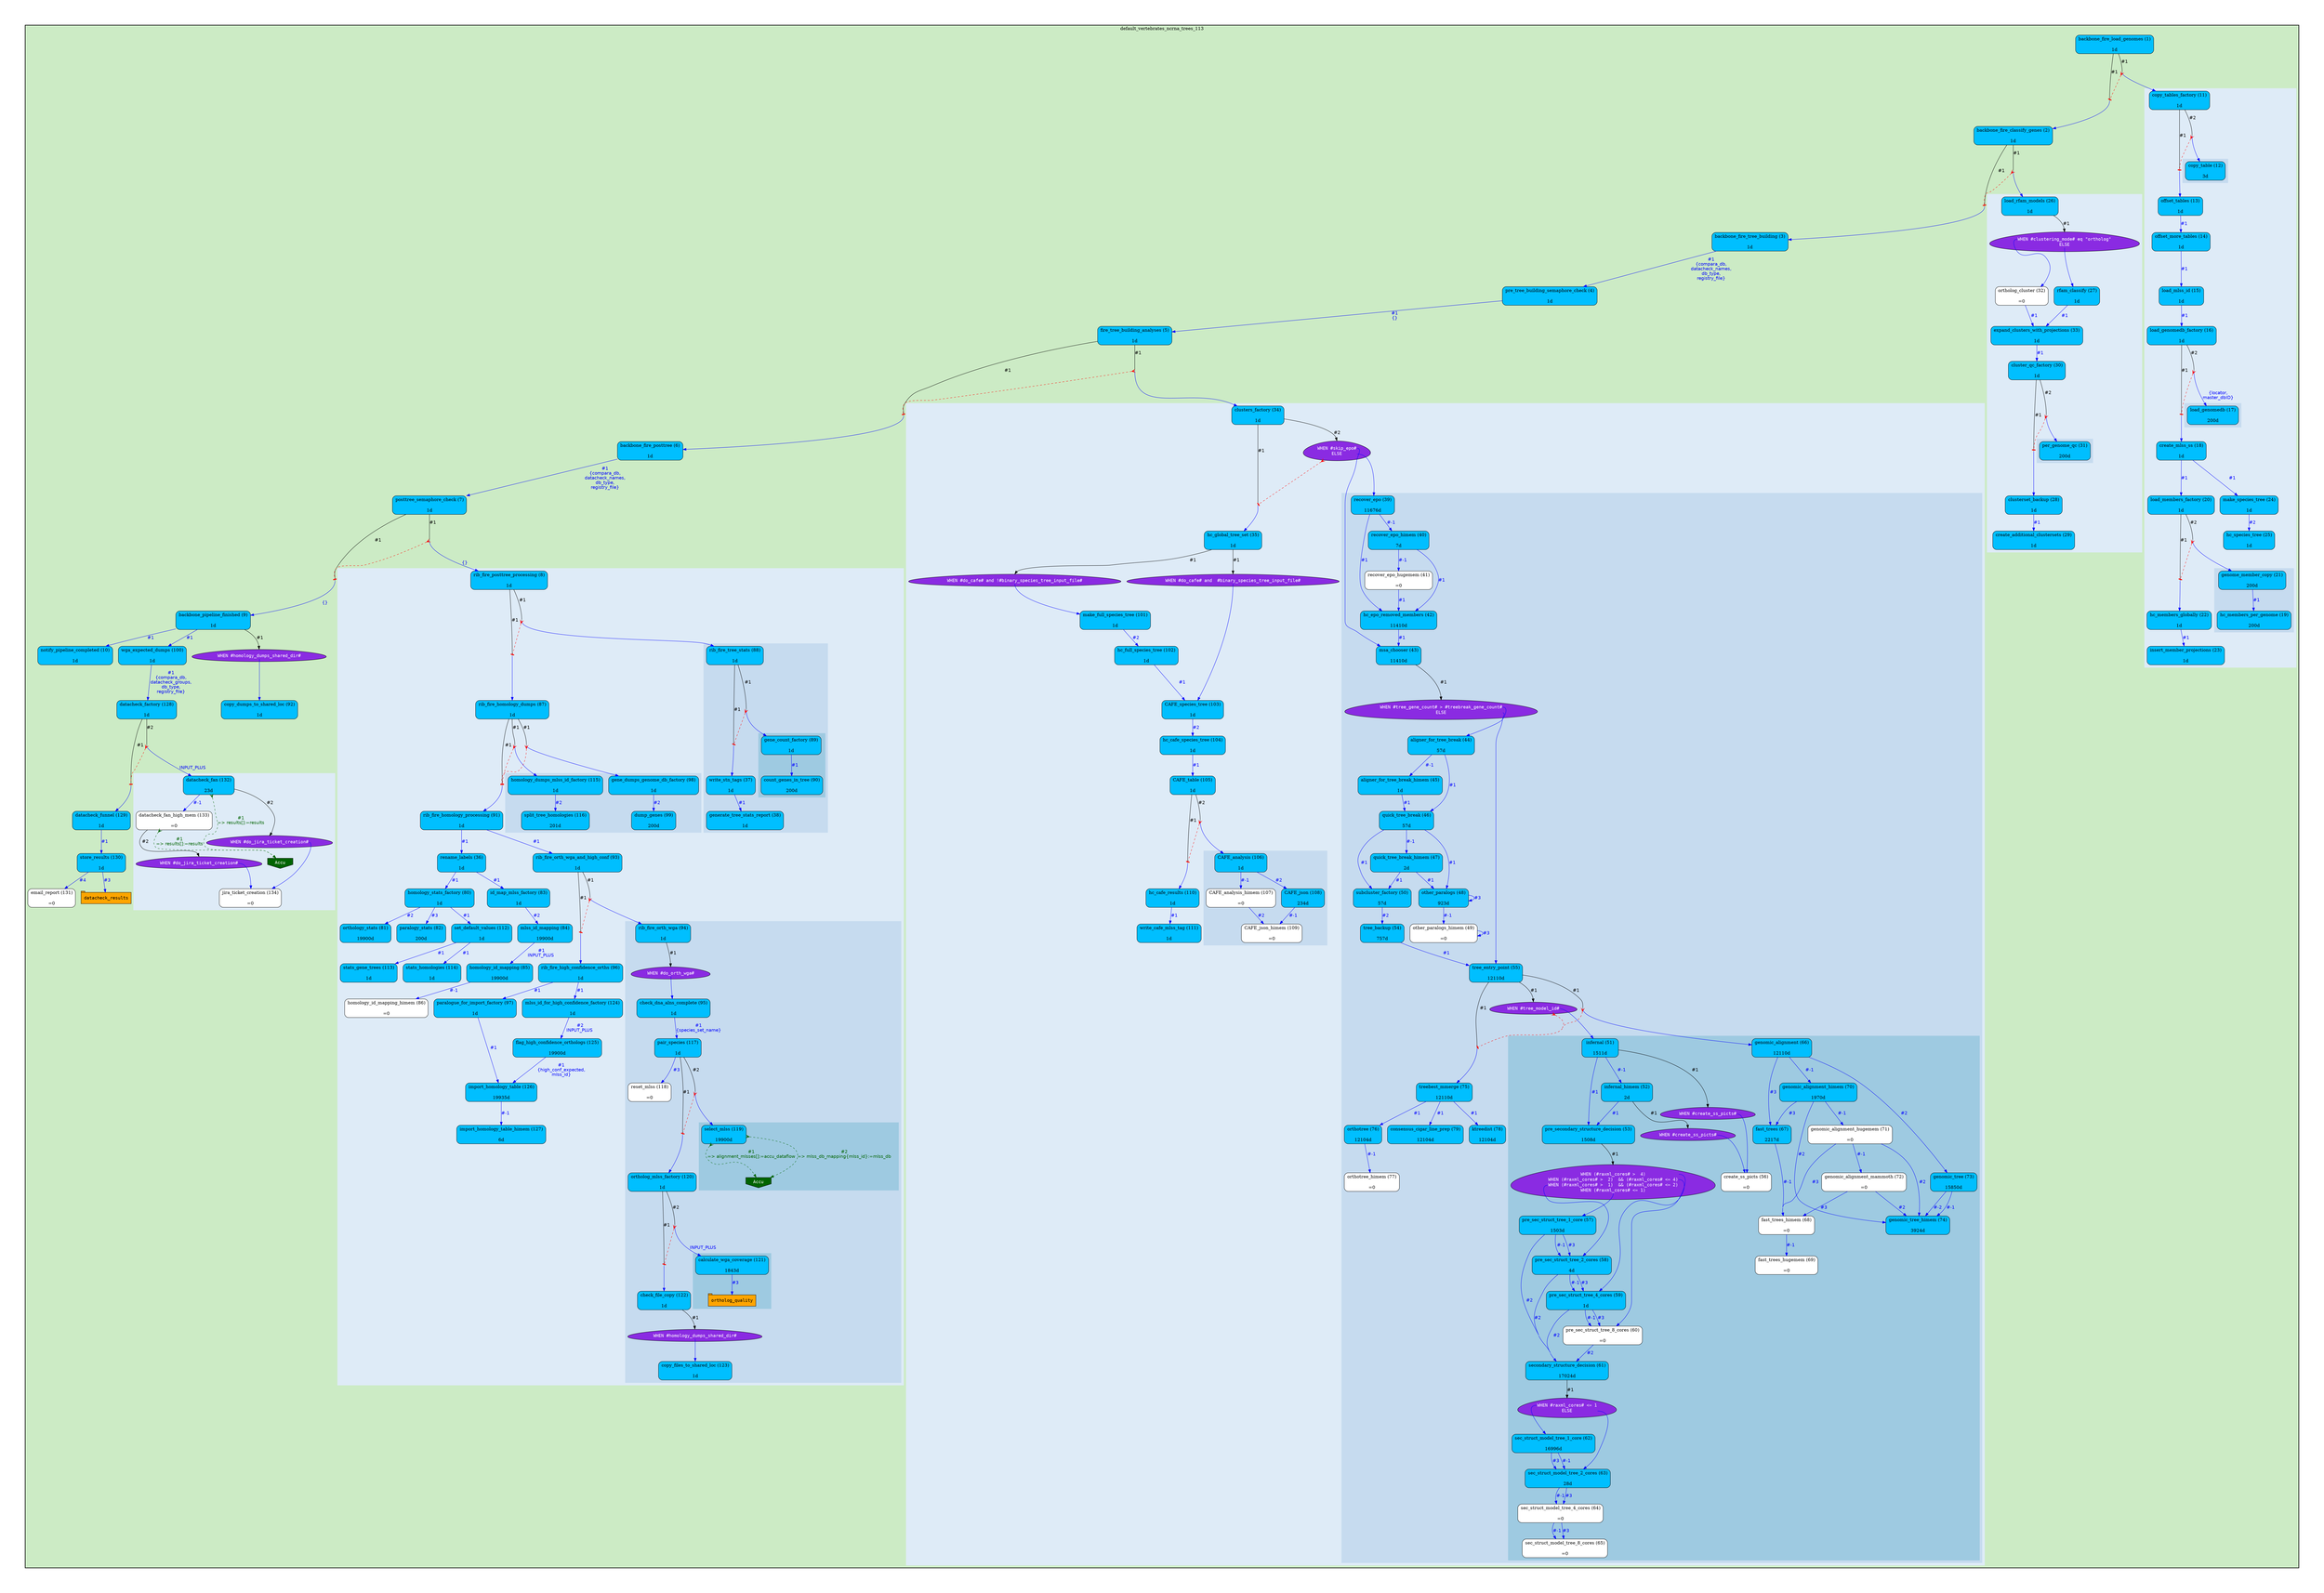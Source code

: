digraph test {
	ratio="compress"; concentrate = "true"; name = "AnalysisWorkflow"; pad = "1.0";
	analysis_CAFE_analysis [fillcolor="#00bfff", fontname="Times-Roman", label=<<table border="0" cellspacing="0" cellpadding="1"><tr><td>CAFE_analysis (106)</td></tr><tr><td> </td></tr><tr><td bgcolor="#00bfff" width="100%">1d</td></tr></table>>, shape="Mrecord", style="filled"];
	analysis_CAFE_analysis_himem [fillcolor="white", fontname="Times-Roman", label=<<table border="0" cellspacing="0" cellpadding="1"><tr><td>CAFE_analysis_himem (107)</td></tr><tr><td> </td></tr><tr><td>=0</td></tr></table>>, shape="Mrecord", style="filled"];
	analysis_CAFE_json [fillcolor="#00bfff", fontname="Times-Roman", label=<<table border="0" cellspacing="0" cellpadding="1"><tr><td>CAFE_json (108)</td></tr><tr><td> </td></tr><tr><td bgcolor="#00bfff" width="100%">234d</td></tr></table>>, shape="Mrecord", style="filled"];
	analysis_CAFE_json_himem [fillcolor="white", fontname="Times-Roman", label=<<table border="0" cellspacing="0" cellpadding="1"><tr><td>CAFE_json_himem (109)</td></tr><tr><td> </td></tr><tr><td>=0</td></tr></table>>, shape="Mrecord", style="filled"];
	analysis_CAFE_species_tree [fillcolor="#00bfff", fontname="Times-Roman", label=<<table border="0" cellspacing="0" cellpadding="1"><tr><td>CAFE_species_tree (103)</td></tr><tr><td> </td></tr><tr><td bgcolor="#00bfff" width="100%">1d</td></tr></table>>, shape="Mrecord", style="filled"];
	analysis_CAFE_table [fillcolor="#00bfff", fontname="Times-Roman", label=<<table border="0" cellspacing="0" cellpadding="1"><tr><td>CAFE_table (105)</td></tr><tr><td> </td></tr><tr><td bgcolor="#00bfff" width="100%">1d</td></tr></table>>, shape="Mrecord", style="filled"];
	analysis_aligner_for_tree_break [fillcolor="#00bfff", fontname="Times-Roman", label=<<table border="0" cellspacing="0" cellpadding="1"><tr><td>aligner_for_tree_break (44)</td></tr><tr><td> </td></tr><tr><td bgcolor="#00bfff" width="100%">57d</td></tr></table>>, shape="Mrecord", style="filled"];
	analysis_aligner_for_tree_break_himem [fillcolor="#00bfff", fontname="Times-Roman", label=<<table border="0" cellspacing="0" cellpadding="1"><tr><td>aligner_for_tree_break_himem (45)</td></tr><tr><td> </td></tr><tr><td bgcolor="#00bfff" width="100%">1d</td></tr></table>>, shape="Mrecord", style="filled"];
	analysis_backbone_fire_classify_genes [fillcolor="#00bfff", fontname="Times-Roman", label=<<table border="0" cellspacing="0" cellpadding="1"><tr><td>backbone_fire_classify_genes (2)</td></tr><tr><td> </td></tr><tr><td bgcolor="#00bfff" width="100%">1d</td></tr></table>>, shape="Mrecord", style="filled"];
	analysis_backbone_fire_load_genomes [fillcolor="#00bfff", fontname="Times-Roman", label=<<table border="0" cellspacing="0" cellpadding="1"><tr><td>backbone_fire_load_genomes (1)</td></tr><tr><td> </td></tr><tr><td bgcolor="#00bfff" width="100%">1d</td></tr></table>>, shape="Mrecord", style="filled"];
	analysis_backbone_fire_posttree [fillcolor="#00bfff", fontname="Times-Roman", label=<<table border="0" cellspacing="0" cellpadding="1"><tr><td>backbone_fire_posttree (6)</td></tr><tr><td> </td></tr><tr><td bgcolor="#00bfff" width="100%">1d</td></tr></table>>, shape="Mrecord", style="filled"];
	analysis_backbone_fire_tree_building [fillcolor="#00bfff", fontname="Times-Roman", label=<<table border="0" cellspacing="0" cellpadding="1"><tr><td>backbone_fire_tree_building (3)</td></tr><tr><td> </td></tr><tr><td bgcolor="#00bfff" width="100%">1d</td></tr></table>>, shape="Mrecord", style="filled"];
	analysis_backbone_pipeline_finished [fillcolor="#00bfff", fontname="Times-Roman", label=<<table border="0" cellspacing="0" cellpadding="1"><tr><td>backbone_pipeline_finished (9)</td></tr><tr><td> </td></tr><tr><td bgcolor="#00bfff" width="100%">1d</td></tr></table>>, shape="Mrecord", style="filled"];
	analysis_calculate_wga_coverage [fillcolor="#00bfff", fontname="Times-Roman", label=<<table border="0" cellspacing="0" cellpadding="1"><tr><td>calculate_wga_coverage (121)</td></tr><tr><td> </td></tr><tr><td bgcolor="#00bfff" width="100%">1843d</td></tr></table>>, shape="Mrecord", style="filled"];
	analysis_check_dna_alns_complete [fillcolor="#00bfff", fontname="Times-Roman", label=<<table border="0" cellspacing="0" cellpadding="1"><tr><td>check_dna_alns_complete (95)</td></tr><tr><td> </td></tr><tr><td bgcolor="#00bfff" width="100%">1d</td></tr></table>>, shape="Mrecord", style="filled"];
	analysis_check_file_copy [fillcolor="#00bfff", fontname="Times-Roman", label=<<table border="0" cellspacing="0" cellpadding="1"><tr><td>check_file_copy (122)</td></tr><tr><td> </td></tr><tr><td bgcolor="#00bfff" width="100%">1d</td></tr></table>>, shape="Mrecord", style="filled"];
	analysis_cluster_qc_factory [fillcolor="#00bfff", fontname="Times-Roman", label=<<table border="0" cellspacing="0" cellpadding="1"><tr><td>cluster_qc_factory (30)</td></tr><tr><td> </td></tr><tr><td bgcolor="#00bfff" width="100%">1d</td></tr></table>>, shape="Mrecord", style="filled"];
	analysis_clusters_factory [fillcolor="#00bfff", fontname="Times-Roman", label=<<table border="0" cellspacing="0" cellpadding="1"><tr><td>clusters_factory (34)</td></tr><tr><td> </td></tr><tr><td bgcolor="#00bfff" width="100%">1d</td></tr></table>>, shape="Mrecord", style="filled"];
	analysis_clusterset_backup [fillcolor="#00bfff", fontname="Times-Roman", label=<<table border="0" cellspacing="0" cellpadding="1"><tr><td>clusterset_backup (28)</td></tr><tr><td> </td></tr><tr><td bgcolor="#00bfff" width="100%">1d</td></tr></table>>, shape="Mrecord", style="filled"];
	analysis_consensus_cigar_line_prep [fillcolor="#00bfff", fontname="Times-Roman", label=<<table border="0" cellspacing="0" cellpadding="1"><tr><td>consensus_cigar_line_prep (79)</td></tr><tr><td> </td></tr><tr><td bgcolor="#00bfff" width="100%">12104d</td></tr></table>>, shape="Mrecord", style="filled"];
	analysis_copy_dumps_to_shared_loc [fillcolor="#00bfff", fontname="Times-Roman", label=<<table border="0" cellspacing="0" cellpadding="1"><tr><td>copy_dumps_to_shared_loc (92)</td></tr><tr><td> </td></tr><tr><td bgcolor="#00bfff" width="100%">1d</td></tr></table>>, shape="Mrecord", style="filled"];
	analysis_copy_files_to_shared_loc [fillcolor="#00bfff", fontname="Times-Roman", label=<<table border="0" cellspacing="0" cellpadding="1"><tr><td>copy_files_to_shared_loc (123)</td></tr><tr><td> </td></tr><tr><td bgcolor="#00bfff" width="100%">1d</td></tr></table>>, shape="Mrecord", style="filled"];
	analysis_copy_table [fillcolor="#00bfff", fontname="Times-Roman", label=<<table border="0" cellspacing="0" cellpadding="1"><tr><td>copy_table (12)</td></tr><tr><td> </td></tr><tr><td bgcolor="#00bfff" width="100%">3d</td></tr></table>>, shape="Mrecord", style="filled"];
	analysis_copy_tables_factory [fillcolor="#00bfff", fontname="Times-Roman", label=<<table border="0" cellspacing="0" cellpadding="1"><tr><td>copy_tables_factory (11)</td></tr><tr><td> </td></tr><tr><td bgcolor="#00bfff" width="100%">1d</td></tr></table>>, shape="Mrecord", style="filled"];
	analysis_count_genes_in_tree [fillcolor="#00bfff", fontname="Times-Roman", label=<<table border="0" cellspacing="0" cellpadding="1"><tr><td>count_genes_in_tree (90)</td></tr><tr><td> </td></tr><tr><td bgcolor="#00bfff" width="100%">200d</td></tr></table>>, shape="Mrecord", style="filled"];
	analysis_create_additional_clustersets [fillcolor="#00bfff", fontname="Times-Roman", label=<<table border="0" cellspacing="0" cellpadding="1"><tr><td>create_additional_clustersets (29)</td></tr><tr><td> </td></tr><tr><td bgcolor="#00bfff" width="100%">1d</td></tr></table>>, shape="Mrecord", style="filled"];
	analysis_create_mlss_ss [fillcolor="#00bfff", fontname="Times-Roman", label=<<table border="0" cellspacing="0" cellpadding="1"><tr><td>create_mlss_ss (18)</td></tr><tr><td> </td></tr><tr><td bgcolor="#00bfff" width="100%">1d</td></tr></table>>, shape="Mrecord", style="filled"];
	analysis_create_ss_picts [fillcolor="white", fontname="Times-Roman", label=<<table border="0" cellspacing="0" cellpadding="1"><tr><td>create_ss_picts (56)</td></tr><tr><td> </td></tr><tr><td>=0</td></tr></table>>, shape="Mrecord", style="filled"];
	analysis_datacheck_factory [fillcolor="#00bfff", fontname="Times-Roman", label=<<table border="0" cellspacing="0" cellpadding="1"><tr><td>datacheck_factory (128)</td></tr><tr><td> </td></tr><tr><td bgcolor="#00bfff" width="100%">1d</td></tr></table>>, shape="Mrecord", style="filled"];
	analysis_datacheck_fan [fillcolor="#00bfff", fontname="Times-Roman", label=<<table border="0" cellspacing="0" cellpadding="1"><tr><td>datacheck_fan (132)</td></tr><tr><td> </td></tr><tr><td bgcolor="#00bfff" width="100%">23d</td></tr></table>>, shape="Mrecord", style="filled"];
	analysis_datacheck_fan_high_mem [fillcolor="white", fontname="Times-Roman", label=<<table border="0" cellspacing="0" cellpadding="1"><tr><td>datacheck_fan_high_mem (133)</td></tr><tr><td> </td></tr><tr><td>=0</td></tr></table>>, shape="Mrecord", style="filled"];
	analysis_datacheck_funnel [fillcolor="#00bfff", fontname="Times-Roman", label=<<table border="0" cellspacing="0" cellpadding="1"><tr><td>datacheck_funnel (129)</td></tr><tr><td> </td></tr><tr><td bgcolor="#00bfff" width="100%">1d</td></tr></table>>, shape="Mrecord", style="filled"];
	analysis_dump_genes [fillcolor="#00bfff", fontname="Times-Roman", label=<<table border="0" cellspacing="0" cellpadding="1"><tr><td>dump_genes (99)</td></tr><tr><td> </td></tr><tr><td bgcolor="#00bfff" width="100%">200d</td></tr></table>>, shape="Mrecord", style="filled"];
	analysis_email_report [fillcolor="white", fontname="Times-Roman", label=<<table border="0" cellspacing="0" cellpadding="1"><tr><td>email_report (131)</td></tr><tr><td> </td></tr><tr><td>=0</td></tr></table>>, shape="Mrecord", style="filled"];
	analysis_expand_clusters_with_projections [fillcolor="#00bfff", fontname="Times-Roman", label=<<table border="0" cellspacing="0" cellpadding="1"><tr><td>expand_clusters_with_projections (33)</td></tr><tr><td> </td></tr><tr><td bgcolor="#00bfff" width="100%">1d</td></tr></table>>, shape="Mrecord", style="filled"];
	analysis_fast_trees [fillcolor="#00bfff", fontname="Times-Roman", label=<<table border="0" cellspacing="0" cellpadding="1"><tr><td>fast_trees (67)</td></tr><tr><td> </td></tr><tr><td bgcolor="#00bfff" width="100%">2217d</td></tr></table>>, shape="Mrecord", style="filled"];
	analysis_fast_trees_himem [fillcolor="white", fontname="Times-Roman", label=<<table border="0" cellspacing="0" cellpadding="1"><tr><td>fast_trees_himem (68)</td></tr><tr><td> </td></tr><tr><td>=0</td></tr></table>>, shape="Mrecord", style="filled"];
	analysis_fast_trees_hugemem [fillcolor="white", fontname="Times-Roman", label=<<table border="0" cellspacing="0" cellpadding="1"><tr><td>fast_trees_hugemem (69)</td></tr><tr><td> </td></tr><tr><td>=0</td></tr></table>>, shape="Mrecord", style="filled"];
	analysis_fire_tree_building_analyses [fillcolor="#00bfff", fontname="Times-Roman", label=<<table border="0" cellspacing="0" cellpadding="1"><tr><td>fire_tree_building_analyses (5)</td></tr><tr><td> </td></tr><tr><td bgcolor="#00bfff" width="100%">1d</td></tr></table>>, shape="Mrecord", style="filled"];
	analysis_flag_high_confidence_orthologs [fillcolor="#00bfff", fontname="Times-Roman", label=<<table border="0" cellspacing="0" cellpadding="1"><tr><td>flag_high_confidence_orthologs (125)</td></tr><tr><td> </td></tr><tr><td bgcolor="#00bfff" width="100%">19900d</td></tr></table>>, shape="Mrecord", style="filled"];
	analysis_gene_count_factory [fillcolor="#00bfff", fontname="Times-Roman", label=<<table border="0" cellspacing="0" cellpadding="1"><tr><td>gene_count_factory (89)</td></tr><tr><td> </td></tr><tr><td bgcolor="#00bfff" width="100%">1d</td></tr></table>>, shape="Mrecord", style="filled"];
	analysis_gene_dumps_genome_db_factory [fillcolor="#00bfff", fontname="Times-Roman", label=<<table border="0" cellspacing="0" cellpadding="1"><tr><td>gene_dumps_genome_db_factory (98)</td></tr><tr><td> </td></tr><tr><td bgcolor="#00bfff" width="100%">1d</td></tr></table>>, shape="Mrecord", style="filled"];
	analysis_generate_tree_stats_report [fillcolor="#00bfff", fontname="Times-Roman", label=<<table border="0" cellspacing="0" cellpadding="1"><tr><td>generate_tree_stats_report (38)</td></tr><tr><td> </td></tr><tr><td bgcolor="#00bfff" width="100%">1d</td></tr></table>>, shape="Mrecord", style="filled"];
	analysis_genome_member_copy [fillcolor="#00bfff", fontname="Times-Roman", label=<<table border="0" cellspacing="0" cellpadding="1"><tr><td>genome_member_copy (21)</td></tr><tr><td> </td></tr><tr><td bgcolor="#00bfff" width="100%">200d</td></tr></table>>, shape="Mrecord", style="filled"];
	analysis_genomic_alignment [fillcolor="#00bfff", fontname="Times-Roman", label=<<table border="0" cellspacing="0" cellpadding="1"><tr><td>genomic_alignment (66)</td></tr><tr><td> </td></tr><tr><td bgcolor="#00bfff" width="100%">12110d</td></tr></table>>, shape="Mrecord", style="filled"];
	analysis_genomic_alignment_himem [fillcolor="#00bfff", fontname="Times-Roman", label=<<table border="0" cellspacing="0" cellpadding="1"><tr><td>genomic_alignment_himem (70)</td></tr><tr><td> </td></tr><tr><td bgcolor="#00bfff" width="100%">1970d</td></tr></table>>, shape="Mrecord", style="filled"];
	analysis_genomic_alignment_hugemem [fillcolor="white", fontname="Times-Roman", label=<<table border="0" cellspacing="0" cellpadding="1"><tr><td>genomic_alignment_hugemem (71)</td></tr><tr><td> </td></tr><tr><td>=0</td></tr></table>>, shape="Mrecord", style="filled"];
	analysis_genomic_alignment_mammoth [fillcolor="white", fontname="Times-Roman", label=<<table border="0" cellspacing="0" cellpadding="1"><tr><td>genomic_alignment_mammoth (72)</td></tr><tr><td> </td></tr><tr><td>=0</td></tr></table>>, shape="Mrecord", style="filled"];
	analysis_genomic_tree [fillcolor="#00bfff", fontname="Times-Roman", label=<<table border="0" cellspacing="0" cellpadding="1"><tr><td>genomic_tree (73)</td></tr><tr><td> </td></tr><tr><td bgcolor="#00bfff" width="100%">15850d</td></tr></table>>, shape="Mrecord", style="filled"];
	analysis_genomic_tree_himem [fillcolor="#00bfff", fontname="Times-Roman", label=<<table border="0" cellspacing="0" cellpadding="1"><tr><td>genomic_tree_himem (74)</td></tr><tr><td> </td></tr><tr><td bgcolor="#00bfff" width="100%">3924d</td></tr></table>>, shape="Mrecord", style="filled"];
	analysis_hc_cafe_results [fillcolor="#00bfff", fontname="Times-Roman", label=<<table border="0" cellspacing="0" cellpadding="1"><tr><td>hc_cafe_results (110)</td></tr><tr><td> </td></tr><tr><td bgcolor="#00bfff" width="100%">1d</td></tr></table>>, shape="Mrecord", style="filled"];
	analysis_hc_cafe_species_tree [fillcolor="#00bfff", fontname="Times-Roman", label=<<table border="0" cellspacing="0" cellpadding="1"><tr><td>hc_cafe_species_tree (104)</td></tr><tr><td> </td></tr><tr><td bgcolor="#00bfff" width="100%">1d</td></tr></table>>, shape="Mrecord", style="filled"];
	analysis_hc_epo_removed_members [fillcolor="#00bfff", fontname="Times-Roman", label=<<table border="0" cellspacing="0" cellpadding="1"><tr><td>hc_epo_removed_members (42)</td></tr><tr><td> </td></tr><tr><td bgcolor="#00bfff" width="100%">11410d</td></tr></table>>, shape="Mrecord", style="filled"];
	analysis_hc_full_species_tree [fillcolor="#00bfff", fontname="Times-Roman", label=<<table border="0" cellspacing="0" cellpadding="1"><tr><td>hc_full_species_tree (102)</td></tr><tr><td> </td></tr><tr><td bgcolor="#00bfff" width="100%">1d</td></tr></table>>, shape="Mrecord", style="filled"];
	analysis_hc_global_tree_set [fillcolor="#00bfff", fontname="Times-Roman", label=<<table border="0" cellspacing="0" cellpadding="1"><tr><td>hc_global_tree_set (35)</td></tr><tr><td> </td></tr><tr><td bgcolor="#00bfff" width="100%">1d</td></tr></table>>, shape="Mrecord", style="filled"];
	analysis_hc_members_globally [fillcolor="#00bfff", fontname="Times-Roman", label=<<table border="0" cellspacing="0" cellpadding="1"><tr><td>hc_members_globally (22)</td></tr><tr><td> </td></tr><tr><td bgcolor="#00bfff" width="100%">1d</td></tr></table>>, shape="Mrecord", style="filled"];
	analysis_hc_members_per_genome [fillcolor="#00bfff", fontname="Times-Roman", label=<<table border="0" cellspacing="0" cellpadding="1"><tr><td>hc_members_per_genome (19)</td></tr><tr><td> </td></tr><tr><td bgcolor="#00bfff" width="100%">200d</td></tr></table>>, shape="Mrecord", style="filled"];
	analysis_hc_species_tree [fillcolor="#00bfff", fontname="Times-Roman", label=<<table border="0" cellspacing="0" cellpadding="1"><tr><td>hc_species_tree (25)</td></tr><tr><td> </td></tr><tr><td bgcolor="#00bfff" width="100%">1d</td></tr></table>>, shape="Mrecord", style="filled"];
	analysis_homology_dumps_mlss_id_factory [fillcolor="#00bfff", fontname="Times-Roman", label=<<table border="0" cellspacing="0" cellpadding="1"><tr><td>homology_dumps_mlss_id_factory (115)</td></tr><tr><td> </td></tr><tr><td bgcolor="#00bfff" width="100%">1d</td></tr></table>>, shape="Mrecord", style="filled"];
	analysis_homology_id_mapping [fillcolor="#00bfff", fontname="Times-Roman", label=<<table border="0" cellspacing="0" cellpadding="1"><tr><td>homology_id_mapping (85)</td></tr><tr><td> </td></tr><tr><td bgcolor="#00bfff" width="100%">19900d</td></tr></table>>, shape="Mrecord", style="filled"];
	analysis_homology_id_mapping_himem [fillcolor="white", fontname="Times-Roman", label=<<table border="0" cellspacing="0" cellpadding="1"><tr><td>homology_id_mapping_himem (86)</td></tr><tr><td> </td></tr><tr><td>=0</td></tr></table>>, shape="Mrecord", style="filled"];
	analysis_homology_stats_factory [fillcolor="#00bfff", fontname="Times-Roman", label=<<table border="0" cellspacing="0" cellpadding="1"><tr><td>homology_stats_factory (80)</td></tr><tr><td> </td></tr><tr><td bgcolor="#00bfff" width="100%">1d</td></tr></table>>, shape="Mrecord", style="filled"];
	analysis_id_map_mlss_factory [fillcolor="#00bfff", fontname="Times-Roman", label=<<table border="0" cellspacing="0" cellpadding="1"><tr><td>id_map_mlss_factory (83)</td></tr><tr><td> </td></tr><tr><td bgcolor="#00bfff" width="100%">1d</td></tr></table>>, shape="Mrecord", style="filled"];
	analysis_import_homology_table [fillcolor="#00bfff", fontname="Times-Roman", label=<<table border="0" cellspacing="0" cellpadding="1"><tr><td>import_homology_table (126)</td></tr><tr><td> </td></tr><tr><td bgcolor="#00bfff" width="100%">19935d</td></tr></table>>, shape="Mrecord", style="filled"];
	analysis_import_homology_table_himem [fillcolor="#00bfff", fontname="Times-Roman", label=<<table border="0" cellspacing="0" cellpadding="1"><tr><td>import_homology_table_himem (127)</td></tr><tr><td> </td></tr><tr><td bgcolor="#00bfff" width="100%">6d</td></tr></table>>, shape="Mrecord", style="filled"];
	analysis_infernal [fillcolor="#00bfff", fontname="Times-Roman", label=<<table border="0" cellspacing="0" cellpadding="1"><tr><td>infernal (51)</td></tr><tr><td> </td></tr><tr><td bgcolor="#00bfff" width="100%">1511d</td></tr></table>>, shape="Mrecord", style="filled"];
	analysis_infernal_himem [fillcolor="#00bfff", fontname="Times-Roman", label=<<table border="0" cellspacing="0" cellpadding="1"><tr><td>infernal_himem (52)</td></tr><tr><td> </td></tr><tr><td bgcolor="#00bfff" width="100%">2d</td></tr></table>>, shape="Mrecord", style="filled"];
	analysis_insert_member_projections [fillcolor="#00bfff", fontname="Times-Roman", label=<<table border="0" cellspacing="0" cellpadding="1"><tr><td>insert_member_projections (23)</td></tr><tr><td> </td></tr><tr><td bgcolor="#00bfff" width="100%">1d</td></tr></table>>, shape="Mrecord", style="filled"];
	analysis_jira_ticket_creation [fillcolor="white", fontname="Times-Roman", label=<<table border="0" cellspacing="0" cellpadding="1"><tr><td>jira_ticket_creation (134)</td></tr><tr><td> </td></tr><tr><td>=0</td></tr></table>>, shape="Mrecord", style="filled"];
	analysis_ktreedist [fillcolor="#00bfff", fontname="Times-Roman", label=<<table border="0" cellspacing="0" cellpadding="1"><tr><td>ktreedist (78)</td></tr><tr><td> </td></tr><tr><td bgcolor="#00bfff" width="100%">12104d</td></tr></table>>, shape="Mrecord", style="filled"];
	analysis_load_genomedb [fillcolor="#00bfff", fontname="Times-Roman", label=<<table border="0" cellspacing="0" cellpadding="1"><tr><td>load_genomedb (17)</td></tr><tr><td> </td></tr><tr><td bgcolor="#00bfff" width="100%">200d</td></tr></table>>, shape="Mrecord", style="filled"];
	analysis_load_genomedb_factory [fillcolor="#00bfff", fontname="Times-Roman", label=<<table border="0" cellspacing="0" cellpadding="1"><tr><td>load_genomedb_factory (16)</td></tr><tr><td> </td></tr><tr><td bgcolor="#00bfff" width="100%">1d</td></tr></table>>, shape="Mrecord", style="filled"];
	analysis_load_members_factory [fillcolor="#00bfff", fontname="Times-Roman", label=<<table border="0" cellspacing="0" cellpadding="1"><tr><td>load_members_factory (20)</td></tr><tr><td> </td></tr><tr><td bgcolor="#00bfff" width="100%">1d</td></tr></table>>, shape="Mrecord", style="filled"];
	analysis_load_mlss_id [fillcolor="#00bfff", fontname="Times-Roman", label=<<table border="0" cellspacing="0" cellpadding="1"><tr><td>load_mlss_id (15)</td></tr><tr><td> </td></tr><tr><td bgcolor="#00bfff" width="100%">1d</td></tr></table>>, shape="Mrecord", style="filled"];
	analysis_load_rfam_models [fillcolor="#00bfff", fontname="Times-Roman", label=<<table border="0" cellspacing="0" cellpadding="1"><tr><td>load_rfam_models (26)</td></tr><tr><td> </td></tr><tr><td bgcolor="#00bfff" width="100%">1d</td></tr></table>>, shape="Mrecord", style="filled"];
	analysis_make_full_species_tree [fillcolor="#00bfff", fontname="Times-Roman", label=<<table border="0" cellspacing="0" cellpadding="1"><tr><td>make_full_species_tree (101)</td></tr><tr><td> </td></tr><tr><td bgcolor="#00bfff" width="100%">1d</td></tr></table>>, shape="Mrecord", style="filled"];
	analysis_make_species_tree [fillcolor="#00bfff", fontname="Times-Roman", label=<<table border="0" cellspacing="0" cellpadding="1"><tr><td>make_species_tree (24)</td></tr><tr><td> </td></tr><tr><td bgcolor="#00bfff" width="100%">1d</td></tr></table>>, shape="Mrecord", style="filled"];
	analysis_mlss_id_for_high_confidence_factory [fillcolor="#00bfff", fontname="Times-Roman", label=<<table border="0" cellspacing="0" cellpadding="1"><tr><td>mlss_id_for_high_confidence_factory (124)</td></tr><tr><td> </td></tr><tr><td bgcolor="#00bfff" width="100%">1d</td></tr></table>>, shape="Mrecord", style="filled"];
	analysis_mlss_id_mapping [fillcolor="#00bfff", fontname="Times-Roman", label=<<table border="0" cellspacing="0" cellpadding="1"><tr><td>mlss_id_mapping (84)</td></tr><tr><td> </td></tr><tr><td bgcolor="#00bfff" width="100%">19900d</td></tr></table>>, shape="Mrecord", style="filled"];
	analysis_msa_chooser [fillcolor="#00bfff", fontname="Times-Roman", label=<<table border="0" cellspacing="0" cellpadding="1"><tr><td>msa_chooser (43)</td></tr><tr><td> </td></tr><tr><td bgcolor="#00bfff" width="100%">11410d</td></tr></table>>, shape="Mrecord", style="filled"];
	analysis_notify_pipeline_completed [fillcolor="#00bfff", fontname="Times-Roman", label=<<table border="0" cellspacing="0" cellpadding="1"><tr><td>notify_pipeline_completed (10)</td></tr><tr><td> </td></tr><tr><td bgcolor="#00bfff" width="100%">1d</td></tr></table>>, shape="Mrecord", style="filled"];
	analysis_offset_more_tables [fillcolor="#00bfff", fontname="Times-Roman", label=<<table border="0" cellspacing="0" cellpadding="1"><tr><td>offset_more_tables (14)</td></tr><tr><td> </td></tr><tr><td bgcolor="#00bfff" width="100%">1d</td></tr></table>>, shape="Mrecord", style="filled"];
	analysis_offset_tables [fillcolor="#00bfff", fontname="Times-Roman", label=<<table border="0" cellspacing="0" cellpadding="1"><tr><td>offset_tables (13)</td></tr><tr><td> </td></tr><tr><td bgcolor="#00bfff" width="100%">1d</td></tr></table>>, shape="Mrecord", style="filled"];
	analysis_ortholog_cluster [fillcolor="white", fontname="Times-Roman", label=<<table border="0" cellspacing="0" cellpadding="1"><tr><td>ortholog_cluster (32)</td></tr><tr><td> </td></tr><tr><td>=0</td></tr></table>>, shape="Mrecord", style="filled"];
	analysis_ortholog_mlss_factory [fillcolor="#00bfff", fontname="Times-Roman", label=<<table border="0" cellspacing="0" cellpadding="1"><tr><td>ortholog_mlss_factory (120)</td></tr><tr><td> </td></tr><tr><td bgcolor="#00bfff" width="100%">1d</td></tr></table>>, shape="Mrecord", style="filled"];
	analysis_orthology_stats [fillcolor="#00bfff", fontname="Times-Roman", label=<<table border="0" cellspacing="0" cellpadding="1"><tr><td>orthology_stats (81)</td></tr><tr><td> </td></tr><tr><td bgcolor="#00bfff" width="100%">19900d</td></tr></table>>, shape="Mrecord", style="filled"];
	analysis_orthotree [fillcolor="#00bfff", fontname="Times-Roman", label=<<table border="0" cellspacing="0" cellpadding="1"><tr><td>orthotree (76)</td></tr><tr><td> </td></tr><tr><td bgcolor="#00bfff" width="100%">12104d</td></tr></table>>, shape="Mrecord", style="filled"];
	analysis_orthotree_himem [fillcolor="white", fontname="Times-Roman", label=<<table border="0" cellspacing="0" cellpadding="1"><tr><td>orthotree_himem (77)</td></tr><tr><td> </td></tr><tr><td>=0</td></tr></table>>, shape="Mrecord", style="filled"];
	analysis_other_paralogs [fillcolor="#00bfff", fontname="Times-Roman", label=<<table border="0" cellspacing="0" cellpadding="1"><tr><td>other_paralogs (48)</td></tr><tr><td> </td></tr><tr><td bgcolor="#00bfff" width="100%">923d</td></tr></table>>, shape="Mrecord", style="filled"];
	analysis_other_paralogs_himem [fillcolor="white", fontname="Times-Roman", label=<<table border="0" cellspacing="0" cellpadding="1"><tr><td>other_paralogs_himem (49)</td></tr><tr><td> </td></tr><tr><td>=0</td></tr></table>>, shape="Mrecord", style="filled"];
	analysis_pair_species [fillcolor="#00bfff", fontname="Times-Roman", label=<<table border="0" cellspacing="0" cellpadding="1"><tr><td>pair_species (117)</td></tr><tr><td> </td></tr><tr><td bgcolor="#00bfff" width="100%">1d</td></tr></table>>, shape="Mrecord", style="filled"];
	analysis_paralogue_for_import_factory [fillcolor="#00bfff", fontname="Times-Roman", label=<<table border="0" cellspacing="0" cellpadding="1"><tr><td>paralogue_for_import_factory (97)</td></tr><tr><td> </td></tr><tr><td bgcolor="#00bfff" width="100%">1d</td></tr></table>>, shape="Mrecord", style="filled"];
	analysis_paralogy_stats [fillcolor="#00bfff", fontname="Times-Roman", label=<<table border="0" cellspacing="0" cellpadding="1"><tr><td>paralogy_stats (82)</td></tr><tr><td> </td></tr><tr><td bgcolor="#00bfff" width="100%">200d</td></tr></table>>, shape="Mrecord", style="filled"];
	analysis_per_genome_qc [fillcolor="#00bfff", fontname="Times-Roman", label=<<table border="0" cellspacing="0" cellpadding="1"><tr><td>per_genome_qc (31)</td></tr><tr><td> </td></tr><tr><td bgcolor="#00bfff" width="100%">200d</td></tr></table>>, shape="Mrecord", style="filled"];
	analysis_posttree_semaphore_check [fillcolor="#00bfff", fontname="Times-Roman", label=<<table border="0" cellspacing="0" cellpadding="1"><tr><td>posttree_semaphore_check (7)</td></tr><tr><td> </td></tr><tr><td bgcolor="#00bfff" width="100%">1d</td></tr></table>>, shape="Mrecord", style="filled"];
	analysis_pre_sec_struct_tree_1_core [fillcolor="#00bfff", fontname="Times-Roman", label=<<table border="0" cellspacing="0" cellpadding="1"><tr><td>pre_sec_struct_tree_1_core (57)</td></tr><tr><td> </td></tr><tr><td bgcolor="#00bfff" width="100%">1503d</td></tr></table>>, shape="Mrecord", style="filled"];
	analysis_pre_sec_struct_tree_2_cores [fillcolor="#00bfff", fontname="Times-Roman", label=<<table border="0" cellspacing="0" cellpadding="1"><tr><td>pre_sec_struct_tree_2_cores (58)</td></tr><tr><td> </td></tr><tr><td bgcolor="#00bfff" width="100%">4d</td></tr></table>>, shape="Mrecord", style="filled"];
	analysis_pre_sec_struct_tree_4_cores [fillcolor="#00bfff", fontname="Times-Roman", label=<<table border="0" cellspacing="0" cellpadding="1"><tr><td>pre_sec_struct_tree_4_cores (59)</td></tr><tr><td> </td></tr><tr><td bgcolor="#00bfff" width="100%">1d</td></tr></table>>, shape="Mrecord", style="filled"];
	analysis_pre_sec_struct_tree_8_cores [fillcolor="white", fontname="Times-Roman", label=<<table border="0" cellspacing="0" cellpadding="1"><tr><td>pre_sec_struct_tree_8_cores (60)</td></tr><tr><td> </td></tr><tr><td>=0</td></tr></table>>, shape="Mrecord", style="filled"];
	analysis_pre_secondary_structure_decision [fillcolor="#00bfff", fontname="Times-Roman", label=<<table border="0" cellspacing="0" cellpadding="1"><tr><td>pre_secondary_structure_decision (53)</td></tr><tr><td> </td></tr><tr><td bgcolor="#00bfff" width="100%">1508d</td></tr></table>>, shape="Mrecord", style="filled"];
	analysis_pre_tree_building_semaphore_check [fillcolor="#00bfff", fontname="Times-Roman", label=<<table border="0" cellspacing="0" cellpadding="1"><tr><td>pre_tree_building_semaphore_check (4)</td></tr><tr><td> </td></tr><tr><td bgcolor="#00bfff" width="100%">1d</td></tr></table>>, shape="Mrecord", style="filled"];
	analysis_quick_tree_break [fillcolor="#00bfff", fontname="Times-Roman", label=<<table border="0" cellspacing="0" cellpadding="1"><tr><td>quick_tree_break (46)</td></tr><tr><td> </td></tr><tr><td bgcolor="#00bfff" width="100%">57d</td></tr></table>>, shape="Mrecord", style="filled"];
	analysis_quick_tree_break_himem [fillcolor="#00bfff", fontname="Times-Roman", label=<<table border="0" cellspacing="0" cellpadding="1"><tr><td>quick_tree_break_himem (47)</td></tr><tr><td> </td></tr><tr><td bgcolor="#00bfff" width="100%">2d</td></tr></table>>, shape="Mrecord", style="filled"];
	analysis_recover_epo [fillcolor="#00bfff", fontname="Times-Roman", label=<<table border="0" cellspacing="0" cellpadding="1"><tr><td>recover_epo (39)</td></tr><tr><td> </td></tr><tr><td bgcolor="#00bfff" width="100%">11676d</td></tr></table>>, shape="Mrecord", style="filled"];
	analysis_recover_epo_himem [fillcolor="#00bfff", fontname="Times-Roman", label=<<table border="0" cellspacing="0" cellpadding="1"><tr><td>recover_epo_himem (40)</td></tr><tr><td> </td></tr><tr><td bgcolor="#00bfff" width="100%">7d</td></tr></table>>, shape="Mrecord", style="filled"];
	analysis_recover_epo_hugemem [fillcolor="white", fontname="Times-Roman", label=<<table border="0" cellspacing="0" cellpadding="1"><tr><td>recover_epo_hugemem (41)</td></tr><tr><td> </td></tr><tr><td>=0</td></tr></table>>, shape="Mrecord", style="filled"];
	analysis_rename_labels [fillcolor="#00bfff", fontname="Times-Roman", label=<<table border="0" cellspacing="0" cellpadding="1"><tr><td>rename_labels (36)</td></tr><tr><td> </td></tr><tr><td bgcolor="#00bfff" width="100%">1d</td></tr></table>>, shape="Mrecord", style="filled"];
	analysis_reset_mlss [fillcolor="white", fontname="Times-Roman", label=<<table border="0" cellspacing="0" cellpadding="1"><tr><td>reset_mlss (118)</td></tr><tr><td> </td></tr><tr><td>=0</td></tr></table>>, shape="Mrecord", style="filled"];
	analysis_rfam_classify [fillcolor="#00bfff", fontname="Times-Roman", label=<<table border="0" cellspacing="0" cellpadding="1"><tr><td>rfam_classify (27)</td></tr><tr><td> </td></tr><tr><td bgcolor="#00bfff" width="100%">1d</td></tr></table>>, shape="Mrecord", style="filled"];
	analysis_rib_fire_high_confidence_orths [fillcolor="#00bfff", fontname="Times-Roman", label=<<table border="0" cellspacing="0" cellpadding="1"><tr><td>rib_fire_high_confidence_orths (96)</td></tr><tr><td> </td></tr><tr><td bgcolor="#00bfff" width="100%">1d</td></tr></table>>, shape="Mrecord", style="filled"];
	analysis_rib_fire_homology_dumps [fillcolor="#00bfff", fontname="Times-Roman", label=<<table border="0" cellspacing="0" cellpadding="1"><tr><td>rib_fire_homology_dumps (87)</td></tr><tr><td> </td></tr><tr><td bgcolor="#00bfff" width="100%">1d</td></tr></table>>, shape="Mrecord", style="filled"];
	analysis_rib_fire_homology_processing [fillcolor="#00bfff", fontname="Times-Roman", label=<<table border="0" cellspacing="0" cellpadding="1"><tr><td>rib_fire_homology_processing (91)</td></tr><tr><td> </td></tr><tr><td bgcolor="#00bfff" width="100%">1d</td></tr></table>>, shape="Mrecord", style="filled"];
	analysis_rib_fire_orth_wga [fillcolor="#00bfff", fontname="Times-Roman", label=<<table border="0" cellspacing="0" cellpadding="1"><tr><td>rib_fire_orth_wga (94)</td></tr><tr><td> </td></tr><tr><td bgcolor="#00bfff" width="100%">1d</td></tr></table>>, shape="Mrecord", style="filled"];
	analysis_rib_fire_orth_wga_and_high_conf [fillcolor="#00bfff", fontname="Times-Roman", label=<<table border="0" cellspacing="0" cellpadding="1"><tr><td>rib_fire_orth_wga_and_high_conf (93)</td></tr><tr><td> </td></tr><tr><td bgcolor="#00bfff" width="100%">1d</td></tr></table>>, shape="Mrecord", style="filled"];
	analysis_rib_fire_posttree_processing [fillcolor="#00bfff", fontname="Times-Roman", label=<<table border="0" cellspacing="0" cellpadding="1"><tr><td>rib_fire_posttree_processing (8)</td></tr><tr><td> </td></tr><tr><td bgcolor="#00bfff" width="100%">1d</td></tr></table>>, shape="Mrecord", style="filled"];
	analysis_rib_fire_tree_stats [fillcolor="#00bfff", fontname="Times-Roman", label=<<table border="0" cellspacing="0" cellpadding="1"><tr><td>rib_fire_tree_stats (88)</td></tr><tr><td> </td></tr><tr><td bgcolor="#00bfff" width="100%">1d</td></tr></table>>, shape="Mrecord", style="filled"];
	analysis_sec_struct_model_tree_1_core [fillcolor="#00bfff", fontname="Times-Roman", label=<<table border="0" cellspacing="0" cellpadding="1"><tr><td>sec_struct_model_tree_1_core (62)</td></tr><tr><td> </td></tr><tr><td bgcolor="#00bfff" width="100%">16996d</td></tr></table>>, shape="Mrecord", style="filled"];
	analysis_sec_struct_model_tree_2_cores [fillcolor="#00bfff", fontname="Times-Roman", label=<<table border="0" cellspacing="0" cellpadding="1"><tr><td>sec_struct_model_tree_2_cores (63)</td></tr><tr><td> </td></tr><tr><td bgcolor="#00bfff" width="100%">28d</td></tr></table>>, shape="Mrecord", style="filled"];
	analysis_sec_struct_model_tree_4_cores [fillcolor="white", fontname="Times-Roman", label=<<table border="0" cellspacing="0" cellpadding="1"><tr><td>sec_struct_model_tree_4_cores (64)</td></tr><tr><td> </td></tr><tr><td>=0</td></tr></table>>, shape="Mrecord", style="filled"];
	analysis_sec_struct_model_tree_8_cores [fillcolor="white", fontname="Times-Roman", label=<<table border="0" cellspacing="0" cellpadding="1"><tr><td>sec_struct_model_tree_8_cores (65)</td></tr><tr><td> </td></tr><tr><td>=0</td></tr></table>>, shape="Mrecord", style="filled"];
	analysis_secondary_structure_decision [fillcolor="#00bfff", fontname="Times-Roman", label=<<table border="0" cellspacing="0" cellpadding="1"><tr><td>secondary_structure_decision (61)</td></tr><tr><td> </td></tr><tr><td bgcolor="#00bfff" width="100%">17024d</td></tr></table>>, shape="Mrecord", style="filled"];
	analysis_select_mlss [fillcolor="#00bfff", fontname="Times-Roman", label=<<table border="0" cellspacing="0" cellpadding="1"><tr><td>select_mlss (119)</td></tr><tr><td> </td></tr><tr><td bgcolor="#00bfff" width="100%">19900d</td></tr></table>>, shape="Mrecord", style="filled"];
	analysis_set_default_values [fillcolor="#00bfff", fontname="Times-Roman", label=<<table border="0" cellspacing="0" cellpadding="1"><tr><td>set_default_values (112)</td></tr><tr><td> </td></tr><tr><td bgcolor="#00bfff" width="100%">1d</td></tr></table>>, shape="Mrecord", style="filled"];
	analysis_split_tree_homologies [fillcolor="#00bfff", fontname="Times-Roman", label=<<table border="0" cellspacing="0" cellpadding="1"><tr><td>split_tree_homologies (116)</td></tr><tr><td> </td></tr><tr><td bgcolor="#00bfff" width="100%">201d</td></tr></table>>, shape="Mrecord", style="filled"];
	analysis_stats_gene_trees [fillcolor="#00bfff", fontname="Times-Roman", label=<<table border="0" cellspacing="0" cellpadding="1"><tr><td>stats_gene_trees (113)</td></tr><tr><td> </td></tr><tr><td bgcolor="#00bfff" width="100%">1d</td></tr></table>>, shape="Mrecord", style="filled"];
	analysis_stats_homologies [fillcolor="#00bfff", fontname="Times-Roman", label=<<table border="0" cellspacing="0" cellpadding="1"><tr><td>stats_homologies (114)</td></tr><tr><td> </td></tr><tr><td bgcolor="#00bfff" width="100%">1d</td></tr></table>>, shape="Mrecord", style="filled"];
	analysis_store_results [fillcolor="#00bfff", fontname="Times-Roman", label=<<table border="0" cellspacing="0" cellpadding="1"><tr><td>store_results (130)</td></tr><tr><td> </td></tr><tr><td bgcolor="#00bfff" width="100%">1d</td></tr></table>>, shape="Mrecord", style="filled"];
	analysis_subcluster_factory [fillcolor="#00bfff", fontname="Times-Roman", label=<<table border="0" cellspacing="0" cellpadding="1"><tr><td>subcluster_factory (50)</td></tr><tr><td> </td></tr><tr><td bgcolor="#00bfff" width="100%">57d</td></tr></table>>, shape="Mrecord", style="filled"];
	analysis_tree_backup [fillcolor="#00bfff", fontname="Times-Roman", label=<<table border="0" cellspacing="0" cellpadding="1"><tr><td>tree_backup (54)</td></tr><tr><td> </td></tr><tr><td bgcolor="#00bfff" width="100%">757d</td></tr></table>>, shape="Mrecord", style="filled"];
	analysis_tree_entry_point [fillcolor="#00bfff", fontname="Times-Roman", label=<<table border="0" cellspacing="0" cellpadding="1"><tr><td>tree_entry_point (55)</td></tr><tr><td> </td></tr><tr><td bgcolor="#00bfff" width="100%">12110d</td></tr></table>>, shape="Mrecord", style="filled"];
	analysis_treebest_mmerge [fillcolor="#00bfff", fontname="Times-Roman", label=<<table border="0" cellspacing="0" cellpadding="1"><tr><td>treebest_mmerge (75)</td></tr><tr><td> </td></tr><tr><td bgcolor="#00bfff" width="100%">12110d</td></tr></table>>, shape="Mrecord", style="filled"];
	analysis_wga_expected_dumps [fillcolor="#00bfff", fontname="Times-Roman", label=<<table border="0" cellspacing="0" cellpadding="1"><tr><td>wga_expected_dumps (100)</td></tr><tr><td> </td></tr><tr><td bgcolor="#00bfff" width="100%">1d</td></tr></table>>, shape="Mrecord", style="filled"];
	analysis_write_cafe_mlss_tag [fillcolor="#00bfff", fontname="Times-Roman", label=<<table border="0" cellspacing="0" cellpadding="1"><tr><td>write_cafe_mlss_tag (111)</td></tr><tr><td> </td></tr><tr><td bgcolor="#00bfff" width="100%">1d</td></tr></table>>, shape="Mrecord", style="filled"];
	analysis_write_stn_tags [fillcolor="#00bfff", fontname="Times-Roman", label=<<table border="0" cellspacing="0" cellpadding="1"><tr><td>write_stn_tags (37)</td></tr><tr><td> </td></tr><tr><td bgcolor="#00bfff" width="100%">1d</td></tr></table>>, shape="Mrecord", style="filled"];
	dfr_10_mp [fixedsize="1", label="dfr_10_mp", shape="point", width="0.01"];
	dfr_116_mp [fixedsize="1", label="dfr_116_mp", shape="point", width="0.01"];
	dfr_117_mp [fixedsize="1", label="dfr_117_mp", shape="point", width="0.01"];
	dfr_118_mp [fixedsize="1", label="dfr_118_mp", shape="point", width="0.01"];
	dfr_119_mp [fixedsize="1", label="dfr_119_mp", shape="point", width="0.01"];
	dfr_11_mp [fixedsize="1", label="dfr_11_mp", shape="point", width="0.01"];
	dfr_120_mp [fixedsize="1", label="dfr_120_mp", shape="point", width="0.01"];
	dfr_124_mp [fixedsize="1", label="dfr_124_mp", shape="point", width="0.01"];
	dfr_125_mp [fixedsize="1", label="dfr_125_mp", shape="point", width="0.01"];
	dfr_126_mp [fillcolor="#8a2be2", fontcolor="white", fontname="Courier", label=<<table border="0" cellspacing="0" cellpadding="1">i<tr><td></td></tr><tr><td port="cond_0">WHEN #do_orth_wga#</td></tr></table>>, shape="egg", style="filled"];
	dfr_12_mp [fixedsize="1", label="dfr_12_mp", shape="point", width="0.01"];
	dfr_137_mp [fixedsize="1", label="dfr_137_mp", shape="point", width="0.01"];
	dfr_138_mp [fixedsize="1", label="dfr_138_mp", shape="point", width="0.01"];
	dfr_13_mp [fixedsize="1", label="dfr_13_mp", shape="point", width="0.01"];
	dfr_147_mp [fixedsize="1", label="dfr_147_mp", shape="point", width="0.01"];
	dfr_148_mp [fixedsize="1", label="dfr_148_mp", shape="point", width="0.01"];
	dfr_152_mp [fixedsize="1", label="dfr_152_mp", shape="point", width="0.01"];
	dfr_153_mp [fixedsize="1", label="dfr_153_mp", shape="point", width="0.01"];
	dfr_155_mp [fillcolor="#8a2be2", fontcolor="white", fontname="Courier", label=<<table border="0" cellspacing="0" cellpadding="1">i<tr><td></td></tr><tr><td port="cond_0">WHEN #homology_dumps_shared_dir#</td></tr></table>>, shape="egg", style="filled"];
	dfr_159_mp [fixedsize="1", label="dfr_159_mp", shape="point", width="0.01"];
	dfr_160_mp [fixedsize="1", label="dfr_160_mp", shape="point", width="0.01"];
	dfr_166_mp [fillcolor="#8a2be2", fontcolor="white", fontname="Courier", label=<<table border="0" cellspacing="0" cellpadding="1">i<tr><td></td></tr><tr><td port="cond_0">WHEN #do_jira_ticket_creation#</td></tr></table>>, shape="egg", style="filled"];
	dfr_168_mp [fillcolor="#8a2be2", fontcolor="white", fontname="Courier", label=<<table border="0" cellspacing="0" cellpadding="1">i<tr><td></td></tr><tr><td port="cond_0">WHEN #do_jira_ticket_creation#</td></tr></table>>, shape="egg", style="filled"];
	dfr_16_mp [fillcolor="#8a2be2", fontcolor="white", fontname="Courier", label=<<table border="0" cellspacing="0" cellpadding="1">i<tr><td></td></tr><tr><td port="cond_0">WHEN #homology_dumps_shared_dir#</td></tr></table>>, shape="egg", style="filled"];
	dfr_17_mp [fixedsize="1", label="dfr_17_mp", shape="point", width="0.01"];
	dfr_18_mp [fixedsize="1", label="dfr_18_mp", shape="point", width="0.01"];
	dfr_1_mp [fixedsize="1", label="dfr_1_mp", shape="point", width="0.01"];
	dfr_22_mp [fixedsize="1", label="dfr_22_mp", shape="point", width="0.01"];
	dfr_23_mp [fixedsize="1", label="dfr_23_mp", shape="point", width="0.01"];
	dfr_26_mp [fixedsize="1", label="dfr_26_mp", shape="point", width="0.01"];
	dfr_27_mp [fixedsize="1", label="dfr_27_mp", shape="point", width="0.01"];
	dfr_2_mp [fixedsize="1", label="dfr_2_mp", shape="point", width="0.01"];
	dfr_31_mp [fillcolor="#8a2be2", fontcolor="white", fontname="Courier", label=<<table border="0" cellspacing="0" cellpadding="1">i<tr><td></td></tr><tr><td port="cond_0">WHEN #clustering_mode# eq &quot;ortholog&quot;</td></tr><tr><td port="cond_1">ELSE</td></tr></table>>, shape="egg", style="filled"];
	dfr_34_mp [fixedsize="1", label="dfr_34_mp", shape="point", width="0.01"];
	dfr_35_mp [fixedsize="1", label="dfr_35_mp", shape="point", width="0.01"];
	dfr_38_mp [fixedsize="1", label="dfr_38_mp", shape="point", width="0.01"];
	dfr_39_mp [fillcolor="#8a2be2", fontcolor="white", fontname="Courier", label=<<table border="0" cellspacing="0" cellpadding="1">i<tr><td></td></tr><tr><td port="cond_0">WHEN #skip_epo#</td></tr><tr><td port="cond_1">ELSE</td></tr></table>>, shape="egg", style="filled"];
	dfr_3_mp [fixedsize="1", label="dfr_3_mp", shape="point", width="0.01"];
	dfr_40_mp [fillcolor="#8a2be2", fontcolor="white", fontname="Courier", label=<<table border="0" cellspacing="0" cellpadding="1">i<tr><td></td></tr><tr><td port="cond_0">WHEN #do_cafe# and  #binary_species_tree_input_file#</td></tr></table>>, shape="egg", style="filled"];
	dfr_41_mp [fillcolor="#8a2be2", fontcolor="white", fontname="Courier", label=<<table border="0" cellspacing="0" cellpadding="1">i<tr><td></td></tr><tr><td port="cond_0">WHEN #do_cafe# and !#binary_species_tree_input_file#</td></tr></table>>, shape="egg", style="filled"];
	dfr_4_mp [fixedsize="1", label="dfr_4_mp", shape="point", width="0.01"];
	dfr_51_mp [fillcolor="#8a2be2", fontcolor="white", fontname="Courier", label=<<table border="0" cellspacing="0" cellpadding="1">i<tr><td></td></tr><tr><td port="cond_0">WHEN #tree_gene_count# &gt; #treebreak_gene_count#</td></tr><tr><td port="cond_1">ELSE</td></tr></table>>, shape="egg", style="filled"];
	dfr_66_mp [fillcolor="#8a2be2", fontcolor="white", fontname="Courier", label=<<table border="0" cellspacing="0" cellpadding="1">i<tr><td></td></tr><tr><td port="cond_0">WHEN #create_ss_picts#</td></tr></table>>, shape="egg", style="filled"];
	dfr_68_mp [fillcolor="#8a2be2", fontcolor="white", fontname="Courier", label=<<table border="0" cellspacing="0" cellpadding="1">i<tr><td></td></tr><tr><td port="cond_0">WHEN #create_ss_picts#</td></tr></table>>, shape="egg", style="filled"];
	dfr_69_mp [fillcolor="#8a2be2", fontcolor="white", fontname="Courier", label=<<table border="0" cellspacing="0" cellpadding="1">i<tr><td></td></tr><tr><td port="cond_0">WHEN (#raxml_cores# &gt;  4)</td></tr><tr><td port="cond_1">WHEN (#raxml_cores# &gt;  2)  &amp;&amp; (#raxml_cores# &lt;= 4)</td></tr><tr><td port="cond_2">WHEN (#raxml_cores# &gt;  1)  &amp;&amp; (#raxml_cores# &lt;= 2)</td></tr><tr><td port="cond_3">WHEN (#raxml_cores# &lt;= 1)</td></tr></table>>, shape="egg", style="filled"];
	dfr_71_mp [fixedsize="1", label="dfr_71_mp", shape="point", width="0.01"];
	dfr_72_mp [fixedsize="1", label="dfr_72_mp", shape="point", width="0.01"];
	dfr_73_mp [fillcolor="#8a2be2", fontcolor="white", fontname="Courier", label=<<table border="0" cellspacing="0" cellpadding="1">i<tr><td></td></tr><tr><td port="cond_0">WHEN #tree_model_id#</td></tr></table>>, shape="egg", style="filled"];
	dfr_7_mp [fixedsize="1", label="dfr_7_mp", shape="point", width="0.01"];
	dfr_84_mp [fillcolor="#8a2be2", fontcolor="white", fontname="Courier", label=<<table border="0" cellspacing="0" cellpadding="1">i<tr><td></td></tr><tr><td port="cond_0">WHEN #raxml_cores# &lt;= 1</td></tr><tr><td port="cond_1">ELSE</td></tr></table>>, shape="egg", style="filled"];
	dfr_8_mp [fixedsize="1", label="dfr_8_mp", shape="point", width="0.01"];
	sink_dfr_147_mp [fillcolor="#006400", fontcolor="white", fontname="Courier", label="Accu", shape="invhouse", style="filled"];
	sink_dfr_159_mp [fillcolor="#006400", fontcolor="white", fontname="Courier", label="Accu", shape="invhouse", style="filled"];
	table_datacheck_results [fillcolor="orange", fontcolor="black", fontname="Courier", label=<<table border="0" cellspacing="0" cellpadding="1"><tr><td>datacheck_results</td></tr></table>>, shape="tab", style="filled"];
	table_ortholog_quality [fillcolor="orange", fontcolor="black", fontname="Courier", label=<<table border="0" cellspacing="0" cellpadding="1"><tr><td>ortholog_quality</td></tr></table>>, shape="tab", style="filled"];
	analysis_CAFE_analysis -> analysis_CAFE_analysis_himem [color="blue", fontcolor="blue", fontname="Helvetica", label="#-1\n"];
	analysis_CAFE_analysis -> analysis_CAFE_json [color="blue", fontcolor="blue", fontname="Helvetica", label="#2\n"];
	analysis_CAFE_analysis_himem -> analysis_CAFE_json_himem [color="blue", fontcolor="blue", fontname="Helvetica", label="#2\n"];
	analysis_CAFE_json -> analysis_CAFE_json_himem [color="blue", fontcolor="blue", fontname="Helvetica", label="#-1\n"];
	analysis_CAFE_species_tree -> analysis_hc_cafe_species_tree [color="blue", fontcolor="blue", fontname="Helvetica", label="#2\n"];
	analysis_CAFE_table -> dfr_137_mp [arrowhead="none", color="black", fontcolor="black", fontname="Helvetica", headport="n", label="#1"];
	analysis_CAFE_table -> dfr_138_mp [arrowhead="none", color="black", fontcolor="black", fontname="Helvetica", headport="n", label="#2"];
	analysis_aligner_for_tree_break -> analysis_aligner_for_tree_break_himem [color="blue", fontcolor="blue", fontname="Helvetica", label="#-1\n"];
	analysis_aligner_for_tree_break -> analysis_quick_tree_break [color="blue", fontcolor="blue", fontname="Helvetica", label="#1\n"];
	analysis_aligner_for_tree_break_himem -> analysis_quick_tree_break [color="blue", fontcolor="blue", fontname="Helvetica", label="#1\n"];
	analysis_backbone_fire_classify_genes -> dfr_3_mp [arrowhead="none", color="black", fontcolor="black", fontname="Helvetica", headport="n", label="#1"];
	analysis_backbone_fire_classify_genes -> dfr_4_mp [arrowhead="none", color="black", fontcolor="black", fontname="Helvetica", headport="n", label="#1"];
	analysis_backbone_fire_load_genomes -> dfr_1_mp [arrowhead="none", color="black", fontcolor="black", fontname="Helvetica", headport="n", label="#1"];
	analysis_backbone_fire_load_genomes -> dfr_2_mp [arrowhead="none", color="black", fontcolor="black", fontname="Helvetica", headport="n", label="#1"];
	analysis_backbone_fire_posttree -> analysis_posttree_semaphore_check [color="blue", fontcolor="blue", fontname="Helvetica", label="#1\n{compara_db,\ndatacheck_names,\ndb_type,\nregistry_file}"];
	analysis_backbone_fire_tree_building -> analysis_pre_tree_building_semaphore_check [color="blue", fontcolor="blue", fontname="Helvetica", label="#1\n{compara_db,\ndatacheck_names,\ndb_type,\nregistry_file}"];
	analysis_backbone_pipeline_finished -> analysis_notify_pipeline_completed [color="blue", fontcolor="blue", fontname="Helvetica", label="#1\n"];
	analysis_backbone_pipeline_finished -> analysis_wga_expected_dumps [color="blue", fontcolor="blue", fontname="Helvetica", label="#1\n"];
	analysis_backbone_pipeline_finished -> dfr_16_mp [arrowhead="normal", color="black", fontcolor="black", fontname="Helvetica", headport="n", label="#1"];
	analysis_calculate_wga_coverage -> table_ortholog_quality [color="blue", fontcolor="blue", fontname="Helvetica", label="#3\n"];
	analysis_check_dna_alns_complete -> analysis_pair_species [color="blue", fontcolor="blue", fontname="Helvetica", label="#1\n{species_set_name}"];
	analysis_check_file_copy -> dfr_155_mp [arrowhead="normal", color="black", fontcolor="black", fontname="Helvetica", headport="n", label="#1"];
	analysis_cluster_qc_factory -> dfr_34_mp [arrowhead="none", color="black", fontcolor="black", fontname="Helvetica", headport="n", label="#1"];
	analysis_cluster_qc_factory -> dfr_35_mp [arrowhead="none", color="black", fontcolor="black", fontname="Helvetica", headport="n", label="#2"];
	analysis_clusters_factory -> dfr_38_mp [arrowhead="none", color="black", fontcolor="black", fontname="Helvetica", headport="n", label="#1"];
	analysis_clusters_factory -> dfr_39_mp [arrowhead="normal", color="black", fontcolor="black", fontname="Helvetica", headport="n", label="#2"];
	analysis_clusterset_backup -> analysis_create_additional_clustersets [color="blue", fontcolor="blue", fontname="Helvetica", label="#1\n"];
	analysis_copy_tables_factory -> dfr_17_mp [arrowhead="none", color="black", fontcolor="black", fontname="Helvetica", headport="n", label="#1"];
	analysis_copy_tables_factory -> dfr_18_mp [arrowhead="none", color="black", fontcolor="black", fontname="Helvetica", headport="n", label="#2"];
	analysis_create_mlss_ss -> analysis_load_members_factory [color="blue", fontcolor="blue", fontname="Helvetica", label="#1\n"];
	analysis_create_mlss_ss -> analysis_make_species_tree [color="blue", fontcolor="blue", fontname="Helvetica", label="#1\n"];
	analysis_datacheck_factory -> dfr_159_mp [arrowhead="none", color="black", fontcolor="black", fontname="Helvetica", headport="n", label="#1"];
	analysis_datacheck_factory -> dfr_160_mp [arrowhead="none", color="black", fontcolor="black", fontname="Helvetica", headport="n", label="#2"];
	analysis_datacheck_fan -> analysis_datacheck_fan_high_mem [color="blue", fontcolor="blue", fontname="Helvetica", label="#-1\n"];
	analysis_datacheck_fan -> dfr_166_mp [arrowhead="normal", color="black", fontcolor="black", fontname="Helvetica", headport="n", label="#2"];
	analysis_datacheck_fan -> sink_dfr_159_mp [arrowtail="crow", color="#006400", dir="both", fontcolor="#006400", fontname="Helvetica", label="#1\n=> results[]:=results", style="dashed"];
	analysis_datacheck_fan_high_mem -> dfr_168_mp [arrowhead="normal", color="black", fontcolor="black", fontname="Helvetica", headport="n", label="#2"];
	analysis_datacheck_fan_high_mem -> sink_dfr_159_mp [arrowtail="crow", color="#006400", dir="both", fontcolor="#006400", fontname="Helvetica", label="#1\n=> results[]:=results", style="dashed"];
	analysis_datacheck_funnel -> analysis_store_results [color="blue", fontcolor="blue", fontname="Helvetica", label="#1\n"];
	analysis_expand_clusters_with_projections -> analysis_cluster_qc_factory [color="blue", fontcolor="blue", fontname="Helvetica", label="#1\n"];
	analysis_fast_trees -> analysis_fast_trees_himem [color="blue", fontcolor="blue", fontname="Helvetica", label="#-1\n"];
	analysis_fast_trees_himem -> analysis_fast_trees_hugemem [color="blue", fontcolor="blue", fontname="Helvetica", label="#-1\n"];
	analysis_fire_tree_building_analyses -> dfr_7_mp [arrowhead="none", color="black", fontcolor="black", fontname="Helvetica", headport="n", label="#1"];
	analysis_fire_tree_building_analyses -> dfr_8_mp [arrowhead="none", color="black", fontcolor="black", fontname="Helvetica", headport="n", label="#1"];
	analysis_flag_high_confidence_orthologs -> analysis_import_homology_table [color="blue", fontcolor="blue", fontname="Helvetica", label="#1\n{high_conf_expected,\nmlss_id}"];
	analysis_gene_count_factory -> analysis_count_genes_in_tree [color="blue", fontcolor="blue", fontname="Helvetica", label="#1\n"];
	analysis_gene_dumps_genome_db_factory -> analysis_dump_genes [color="blue", fontcolor="blue", fontname="Helvetica", label="#2\n"];
	analysis_genome_member_copy -> analysis_hc_members_per_genome [color="blue", fontcolor="blue", fontname="Helvetica", label="#1\n"];
	analysis_genomic_alignment -> analysis_fast_trees [color="blue", fontcolor="blue", fontname="Helvetica", label="#3\n"];
	analysis_genomic_alignment -> analysis_genomic_alignment_himem [color="blue", fontcolor="blue", fontname="Helvetica", label="#-1\n"];
	analysis_genomic_alignment -> analysis_genomic_tree [color="blue", fontcolor="blue", fontname="Helvetica", label="#2\n"];
	analysis_genomic_alignment_himem -> analysis_fast_trees [color="blue", fontcolor="blue", fontname="Helvetica", label="#3\n"];
	analysis_genomic_alignment_himem -> analysis_genomic_alignment_hugemem [color="blue", fontcolor="blue", fontname="Helvetica", label="#-1\n"];
	analysis_genomic_alignment_himem -> analysis_genomic_tree_himem [color="blue", fontcolor="blue", fontname="Helvetica", label="#2\n"];
	analysis_genomic_alignment_hugemem -> analysis_fast_trees_himem [color="blue", fontcolor="blue", fontname="Helvetica", label="#3\n"];
	analysis_genomic_alignment_hugemem -> analysis_genomic_alignment_mammoth [color="blue", fontcolor="blue", fontname="Helvetica", label="#-1\n"];
	analysis_genomic_alignment_hugemem -> analysis_genomic_tree_himem [color="blue", fontcolor="blue", fontname="Helvetica", label="#2\n"];
	analysis_genomic_alignment_mammoth -> analysis_fast_trees_himem [color="blue", fontcolor="blue", fontname="Helvetica", label="#3\n"];
	analysis_genomic_alignment_mammoth -> analysis_genomic_tree_himem [color="blue", fontcolor="blue", fontname="Helvetica", label="#2\n"];
	analysis_genomic_tree -> analysis_genomic_tree_himem [color="blue", fontcolor="blue", fontname="Helvetica", label="#-2\n"];
	analysis_genomic_tree -> analysis_genomic_tree_himem [color="blue", fontcolor="blue", fontname="Helvetica", label="#-1\n"];
	analysis_hc_cafe_results -> analysis_write_cafe_mlss_tag [color="blue", fontcolor="blue", fontname="Helvetica", label="#1\n"];
	analysis_hc_cafe_species_tree -> analysis_CAFE_table [color="blue", fontcolor="blue", fontname="Helvetica", label="#1\n"];
	analysis_hc_epo_removed_members -> analysis_msa_chooser [color="blue", fontcolor="blue", fontname="Helvetica", label="#1\n"];
	analysis_hc_full_species_tree -> analysis_CAFE_species_tree [color="blue", fontcolor="blue", fontname="Helvetica", label="#1\n"];
	analysis_hc_global_tree_set -> dfr_40_mp [arrowhead="normal", color="black", fontcolor="black", fontname="Helvetica", headport="n", label="#1"];
	analysis_hc_global_tree_set -> dfr_41_mp [arrowhead="normal", color="black", fontcolor="black", fontname="Helvetica", headport="n", label="#1"];
	analysis_hc_members_globally -> analysis_insert_member_projections [color="blue", fontcolor="blue", fontname="Helvetica", label="#1\n"];
	analysis_homology_dumps_mlss_id_factory -> analysis_split_tree_homologies [color="blue", fontcolor="blue", fontname="Helvetica", label="#2\n"];
	analysis_homology_id_mapping -> analysis_homology_id_mapping_himem [color="blue", fontcolor="blue", fontname="Helvetica", label="#-1\n"];
	analysis_homology_stats_factory -> analysis_orthology_stats [color="blue", fontcolor="blue", fontname="Helvetica", label="#2\n"];
	analysis_homology_stats_factory -> analysis_paralogy_stats [color="blue", fontcolor="blue", fontname="Helvetica", label="#3\n"];
	analysis_homology_stats_factory -> analysis_set_default_values [color="blue", fontcolor="blue", fontname="Helvetica", label="#1\n"];
	analysis_id_map_mlss_factory -> analysis_mlss_id_mapping [color="blue", fontcolor="blue", fontname="Helvetica", label="#2\n"];
	analysis_import_homology_table -> analysis_import_homology_table_himem [color="blue", fontcolor="blue", fontname="Helvetica", label="#-1\n"];
	analysis_infernal -> analysis_infernal_himem [color="blue", fontcolor="blue", fontname="Helvetica", label="#-1\n"];
	analysis_infernal -> analysis_pre_secondary_structure_decision [color="blue", fontcolor="blue", fontname="Helvetica", label="#1\n"];
	analysis_infernal -> dfr_66_mp [arrowhead="normal", color="black", fontcolor="black", fontname="Helvetica", headport="n", label="#1"];
	analysis_infernal_himem -> analysis_pre_secondary_structure_decision [color="blue", fontcolor="blue", fontname="Helvetica", label="#1\n"];
	analysis_infernal_himem -> dfr_68_mp [arrowhead="normal", color="black", fontcolor="black", fontname="Helvetica", headport="n", label="#1"];
	analysis_load_genomedb_factory -> dfr_22_mp [arrowhead="none", color="black", fontcolor="black", fontname="Helvetica", headport="n", label="#1"];
	analysis_load_genomedb_factory -> dfr_23_mp [arrowhead="none", color="black", fontcolor="black", fontname="Helvetica", headport="n", label="#2"];
	analysis_load_members_factory -> dfr_26_mp [arrowhead="none", color="black", fontcolor="black", fontname="Helvetica", headport="n", label="#1"];
	analysis_load_members_factory -> dfr_27_mp [arrowhead="none", color="black", fontcolor="black", fontname="Helvetica", headport="n", label="#2"];
	analysis_load_mlss_id -> analysis_load_genomedb_factory [color="blue", fontcolor="blue", fontname="Helvetica", label="#1\n"];
	analysis_load_rfam_models -> dfr_31_mp [arrowhead="normal", color="black", fontcolor="black", fontname="Helvetica", headport="n", label="#1"];
	analysis_make_full_species_tree -> analysis_hc_full_species_tree [color="blue", fontcolor="blue", fontname="Helvetica", label="#2\n"];
	analysis_make_species_tree -> analysis_hc_species_tree [color="blue", fontcolor="blue", fontname="Helvetica", label="#2\n"];
	analysis_mlss_id_for_high_confidence_factory -> analysis_flag_high_confidence_orthologs [color="blue", fontcolor="blue", fontname="Helvetica", label="#2\nINPUT_PLUS "];
	analysis_mlss_id_mapping -> analysis_homology_id_mapping [color="blue", fontcolor="blue", fontname="Helvetica", label="#1\nINPUT_PLUS "];
	analysis_msa_chooser -> dfr_51_mp [arrowhead="normal", color="black", fontcolor="black", fontname="Helvetica", headport="n", label="#1"];
	analysis_offset_more_tables -> analysis_load_mlss_id [color="blue", fontcolor="blue", fontname="Helvetica", label="#1\n"];
	analysis_offset_tables -> analysis_offset_more_tables [color="blue", fontcolor="blue", fontname="Helvetica", label="#1\n"];
	analysis_ortholog_cluster -> analysis_expand_clusters_with_projections [color="blue", fontcolor="blue", fontname="Helvetica", label="#1\n"];
	analysis_ortholog_mlss_factory -> dfr_152_mp [arrowhead="none", color="black", fontcolor="black", fontname="Helvetica", headport="n", label="#1"];
	analysis_ortholog_mlss_factory -> dfr_153_mp [arrowhead="none", color="black", fontcolor="black", fontname="Helvetica", headport="n", label="#2"];
	analysis_orthotree -> analysis_orthotree_himem [color="blue", fontcolor="blue", fontname="Helvetica", label="#-1\n"];
	analysis_other_paralogs -> analysis_other_paralogs [color="blue", fontcolor="blue", fontname="Helvetica", label="#3\n"];
	analysis_other_paralogs -> analysis_other_paralogs_himem [color="blue", fontcolor="blue", fontname="Helvetica", label="#-1\n"];
	analysis_other_paralogs_himem -> analysis_other_paralogs_himem [color="blue", fontcolor="blue", fontname="Helvetica", label="#3\n"];
	analysis_pair_species -> analysis_reset_mlss [color="blue", fontcolor="blue", fontname="Helvetica", label="#3\n"];
	analysis_pair_species -> dfr_147_mp [arrowhead="none", color="black", fontcolor="black", fontname="Helvetica", headport="n", label="#1"];
	analysis_pair_species -> dfr_148_mp [arrowhead="none", color="black", fontcolor="black", fontname="Helvetica", headport="n", label="#2"];
	analysis_paralogue_for_import_factory -> analysis_import_homology_table [color="blue", fontcolor="blue", fontname="Helvetica", label="#1\n"];
	analysis_posttree_semaphore_check -> dfr_10_mp [arrowhead="none", color="black", fontcolor="black", fontname="Helvetica", headport="n", label="#1"];
	analysis_posttree_semaphore_check -> dfr_11_mp [arrowhead="none", color="black", fontcolor="black", fontname="Helvetica", headport="n", label="#1"];
	analysis_pre_sec_struct_tree_1_core -> analysis_pre_sec_struct_tree_2_cores [color="blue", fontcolor="blue", fontname="Helvetica", label="#-1\n"];
	analysis_pre_sec_struct_tree_1_core -> analysis_pre_sec_struct_tree_2_cores [color="blue", fontcolor="blue", fontname="Helvetica", label="#3\n"];
	analysis_pre_sec_struct_tree_1_core -> analysis_secondary_structure_decision [color="blue", fontcolor="blue", fontname="Helvetica", label="#2\n"];
	analysis_pre_sec_struct_tree_2_cores -> analysis_pre_sec_struct_tree_4_cores [color="blue", fontcolor="blue", fontname="Helvetica", label="#-1\n"];
	analysis_pre_sec_struct_tree_2_cores -> analysis_pre_sec_struct_tree_4_cores [color="blue", fontcolor="blue", fontname="Helvetica", label="#3\n"];
	analysis_pre_sec_struct_tree_2_cores -> analysis_secondary_structure_decision [color="blue", fontcolor="blue", fontname="Helvetica", label="#2\n"];
	analysis_pre_sec_struct_tree_4_cores -> analysis_pre_sec_struct_tree_8_cores [color="blue", fontcolor="blue", fontname="Helvetica", label="#-1\n"];
	analysis_pre_sec_struct_tree_4_cores -> analysis_pre_sec_struct_tree_8_cores [color="blue", fontcolor="blue", fontname="Helvetica", label="#3\n"];
	analysis_pre_sec_struct_tree_4_cores -> analysis_secondary_structure_decision [color="blue", fontcolor="blue", fontname="Helvetica", label="#2\n"];
	analysis_pre_sec_struct_tree_8_cores -> analysis_secondary_structure_decision [color="blue", fontcolor="blue", fontname="Helvetica", label="#2\n"];
	analysis_pre_secondary_structure_decision -> dfr_69_mp [arrowhead="normal", color="black", fontcolor="black", fontname="Helvetica", headport="n", label="#1"];
	analysis_pre_tree_building_semaphore_check -> analysis_fire_tree_building_analyses [color="blue", fontcolor="blue", fontname="Helvetica", label="#1\n{}"];
	analysis_quick_tree_break -> analysis_other_paralogs [color="blue", fontcolor="blue", fontname="Helvetica", label="#1\n"];
	analysis_quick_tree_break -> analysis_quick_tree_break_himem [color="blue", fontcolor="blue", fontname="Helvetica", label="#-1\n"];
	analysis_quick_tree_break -> analysis_subcluster_factory [color="blue", fontcolor="blue", fontname="Helvetica", label="#1\n"];
	analysis_quick_tree_break_himem -> analysis_other_paralogs [color="blue", fontcolor="blue", fontname="Helvetica", label="#1\n"];
	analysis_quick_tree_break_himem -> analysis_subcluster_factory [color="blue", fontcolor="blue", fontname="Helvetica", label="#1\n"];
	analysis_recover_epo -> analysis_hc_epo_removed_members [color="blue", fontcolor="blue", fontname="Helvetica", label="#1\n"];
	analysis_recover_epo -> analysis_recover_epo_himem [color="blue", fontcolor="blue", fontname="Helvetica", label="#-1\n"];
	analysis_recover_epo_himem -> analysis_hc_epo_removed_members [color="blue", fontcolor="blue", fontname="Helvetica", label="#1\n"];
	analysis_recover_epo_himem -> analysis_recover_epo_hugemem [color="blue", fontcolor="blue", fontname="Helvetica", label="#-1\n"];
	analysis_recover_epo_hugemem -> analysis_hc_epo_removed_members [color="blue", fontcolor="blue", fontname="Helvetica", label="#1\n"];
	analysis_rename_labels -> analysis_homology_stats_factory [color="blue", fontcolor="blue", fontname="Helvetica", label="#1\n"];
	analysis_rename_labels -> analysis_id_map_mlss_factory [color="blue", fontcolor="blue", fontname="Helvetica", label="#1\n"];
	analysis_rfam_classify -> analysis_expand_clusters_with_projections [color="blue", fontcolor="blue", fontname="Helvetica", label="#1\n"];
	analysis_rib_fire_high_confidence_orths -> analysis_mlss_id_for_high_confidence_factory [color="blue", fontcolor="blue", fontname="Helvetica", label="#1\n"];
	analysis_rib_fire_high_confidence_orths -> analysis_paralogue_for_import_factory [color="blue", fontcolor="blue", fontname="Helvetica", label="#1\n"];
	analysis_rib_fire_homology_dumps -> dfr_116_mp [arrowhead="none", color="black", fontcolor="black", fontname="Helvetica", headport="n", label="#1"];
	analysis_rib_fire_homology_dumps -> dfr_117_mp [arrowhead="none", color="black", fontcolor="black", fontname="Helvetica", headport="n", label="#1"];
	analysis_rib_fire_homology_dumps -> dfr_118_mp [arrowhead="none", color="black", fontcolor="black", fontname="Helvetica", headport="n", label="#1"];
	analysis_rib_fire_homology_processing -> analysis_rename_labels [color="blue", fontcolor="blue", fontname="Helvetica", label="#1\n"];
	analysis_rib_fire_homology_processing -> analysis_rib_fire_orth_wga_and_high_conf [color="blue", fontcolor="blue", fontname="Helvetica", label="#1\n"];
	analysis_rib_fire_orth_wga -> dfr_126_mp [arrowhead="normal", color="black", fontcolor="black", fontname="Helvetica", headport="n", label="#1"];
	analysis_rib_fire_orth_wga_and_high_conf -> dfr_124_mp [arrowhead="none", color="black", fontcolor="black", fontname="Helvetica", headport="n", label="#1"];
	analysis_rib_fire_orth_wga_and_high_conf -> dfr_125_mp [arrowhead="none", color="black", fontcolor="black", fontname="Helvetica", headport="n", label="#1"];
	analysis_rib_fire_posttree_processing -> dfr_12_mp [arrowhead="none", color="black", fontcolor="black", fontname="Helvetica", headport="n", label="#1"];
	analysis_rib_fire_posttree_processing -> dfr_13_mp [arrowhead="none", color="black", fontcolor="black", fontname="Helvetica", headport="n", label="#1"];
	analysis_rib_fire_tree_stats -> dfr_119_mp [arrowhead="none", color="black", fontcolor="black", fontname="Helvetica", headport="n", label="#1"];
	analysis_rib_fire_tree_stats -> dfr_120_mp [arrowhead="none", color="black", fontcolor="black", fontname="Helvetica", headport="n", label="#1"];
	analysis_sec_struct_model_tree_1_core -> analysis_sec_struct_model_tree_2_cores [color="blue", fontcolor="blue", fontname="Helvetica", label="#-1\n"];
	analysis_sec_struct_model_tree_1_core -> analysis_sec_struct_model_tree_2_cores [color="blue", fontcolor="blue", fontname="Helvetica", label="#3\n"];
	analysis_sec_struct_model_tree_2_cores -> analysis_sec_struct_model_tree_4_cores [color="blue", fontcolor="blue", fontname="Helvetica", label="#-1\n"];
	analysis_sec_struct_model_tree_2_cores -> analysis_sec_struct_model_tree_4_cores [color="blue", fontcolor="blue", fontname="Helvetica", label="#3\n"];
	analysis_sec_struct_model_tree_4_cores -> analysis_sec_struct_model_tree_8_cores [color="blue", fontcolor="blue", fontname="Helvetica", label="#-1\n"];
	analysis_sec_struct_model_tree_4_cores -> analysis_sec_struct_model_tree_8_cores [color="blue", fontcolor="blue", fontname="Helvetica", label="#3\n"];
	analysis_secondary_structure_decision -> dfr_84_mp [arrowhead="normal", color="black", fontcolor="black", fontname="Helvetica", headport="n", label="#1"];
	analysis_select_mlss -> sink_dfr_147_mp [arrowtail="crow", color="#006400", dir="both", fontcolor="#006400", fontname="Helvetica", label="#1\n=> alignment_mlsses[]:=accu_dataflow", style="dashed"];
	analysis_select_mlss -> sink_dfr_147_mp [arrowtail="crow", color="#006400", dir="both", fontcolor="#006400", fontname="Helvetica", label="#2\n=> mlss_db_mapping{mlss_id}:=mlss_db", style="dashed"];
	analysis_set_default_values -> analysis_stats_gene_trees [color="blue", fontcolor="blue", fontname="Helvetica", label="#1\n"];
	analysis_set_default_values -> analysis_stats_homologies [color="blue", fontcolor="blue", fontname="Helvetica", label="#1\n"];
	analysis_store_results -> analysis_email_report [color="blue", fontcolor="blue", fontname="Helvetica", label="#4\n"];
	analysis_store_results -> table_datacheck_results [color="blue", fontcolor="blue", fontname="Helvetica", label="#3\n"];
	analysis_subcluster_factory -> analysis_tree_backup [color="blue", fontcolor="blue", fontname="Helvetica", label="#2\n"];
	analysis_tree_backup -> analysis_tree_entry_point [color="blue", fontcolor="blue", fontname="Helvetica", label="#1\n"];
	analysis_tree_entry_point -> dfr_71_mp [arrowhead="none", color="black", fontcolor="black", fontname="Helvetica", headport="n", label="#1"];
	analysis_tree_entry_point -> dfr_72_mp [arrowhead="none", color="black", fontcolor="black", fontname="Helvetica", headport="n", label="#1"];
	analysis_tree_entry_point -> dfr_73_mp [arrowhead="normal", color="black", fontcolor="black", fontname="Helvetica", headport="n", label="#1"];
	analysis_treebest_mmerge -> analysis_consensus_cigar_line_prep [color="blue", fontcolor="blue", fontname="Helvetica", label="#1\n"];
	analysis_treebest_mmerge -> analysis_ktreedist [color="blue", fontcolor="blue", fontname="Helvetica", label="#1\n"];
	analysis_treebest_mmerge -> analysis_orthotree [color="blue", fontcolor="blue", fontname="Helvetica", label="#1\n"];
	analysis_wga_expected_dumps -> analysis_datacheck_factory [color="blue", fontcolor="blue", fontname="Helvetica", label="#1\n{compara_db,\ndatacheck_groups,\ndb_type,\nregistry_file}"];
	analysis_write_stn_tags -> analysis_generate_tree_stats_report [color="blue", fontcolor="blue", fontname="Helvetica", label="#1\n"];
	dfr_10_mp -> analysis_backbone_pipeline_finished [color="blue", fontcolor="blue", fontname="Helvetica", label="\n{}", tailport="s"];
	dfr_116_mp -> analysis_rib_fire_homology_processing [color="blue", fontcolor="blue", fontname="Helvetica", label="\n", tailport="s"];
	dfr_117_mp -> analysis_homology_dumps_mlss_id_factory [color="blue", fontcolor="blue", fontname="Helvetica", label="\n", tailport="s"];
	dfr_117_mp -> dfr_116_mp [arrowhead="tee", arrowtail="crow", color="red", dir="both", style="dashed"];
	dfr_118_mp -> analysis_gene_dumps_genome_db_factory [color="blue", fontcolor="blue", fontname="Helvetica", label="\n", tailport="s"];
	dfr_118_mp -> dfr_116_mp [arrowhead="tee", arrowtail="crow", color="red", dir="both", style="dashed"];
	dfr_119_mp -> analysis_write_stn_tags [color="blue", fontcolor="blue", fontname="Helvetica", label="\n", tailport="s"];
	dfr_11_mp -> analysis_rib_fire_posttree_processing [color="blue", fontcolor="blue", fontname="Helvetica", label="\n{}", tailport="s"];
	dfr_11_mp -> dfr_10_mp [arrowhead="tee", arrowtail="crow", color="red", dir="both", style="dashed"];
	dfr_120_mp -> analysis_gene_count_factory [color="blue", fontcolor="blue", fontname="Helvetica", label="\n", tailport="s"];
	dfr_120_mp -> dfr_119_mp [arrowhead="tee", arrowtail="crow", color="red", dir="both", style="dashed"];
	dfr_124_mp -> analysis_rib_fire_high_confidence_orths [color="blue", fontcolor="blue", fontname="Helvetica", label="\n", tailport="s"];
	dfr_125_mp -> analysis_rib_fire_orth_wga [color="blue", fontcolor="blue", fontname="Helvetica", label="\n", tailport="s"];
	dfr_125_mp -> dfr_124_mp [arrowhead="tee", arrowtail="crow", color="red", dir="both", style="dashed"];
	dfr_126_mp -> analysis_check_dna_alns_complete [color="blue", fontcolor="blue", fontname="Helvetica", label="\n", tailport="cond_0"];
	dfr_12_mp -> analysis_rib_fire_homology_dumps [color="blue", fontcolor="blue", fontname="Helvetica", label="\n", tailport="s"];
	dfr_137_mp -> analysis_hc_cafe_results [color="blue", fontcolor="blue", fontname="Helvetica", label="\n", tailport="s"];
	dfr_138_mp -> analysis_CAFE_analysis [color="blue", fontcolor="blue", fontname="Helvetica", label="\n", tailport="s"];
	dfr_138_mp -> dfr_137_mp [arrowhead="tee", arrowtail="crow", color="red", dir="both", style="dashed"];
	dfr_13_mp -> analysis_rib_fire_tree_stats [color="blue", fontcolor="blue", fontname="Helvetica", label="\n", tailport="s"];
	dfr_13_mp -> dfr_12_mp [arrowhead="tee", arrowtail="crow", color="red", dir="both", style="dashed"];
	dfr_147_mp -> analysis_ortholog_mlss_factory [color="blue", fontcolor="blue", fontname="Helvetica", label="\n", tailport="s"];
	dfr_148_mp -> analysis_select_mlss [color="blue", fontcolor="blue", fontname="Helvetica", label="\n", tailport="s"];
	dfr_148_mp -> dfr_147_mp [arrowhead="tee", arrowtail="crow", color="red", dir="both", style="dashed"];
	dfr_152_mp -> analysis_check_file_copy [color="blue", fontcolor="blue", fontname="Helvetica", label="\n", tailport="s"];
	dfr_153_mp -> analysis_calculate_wga_coverage [color="blue", fontcolor="blue", fontname="Helvetica", label="\nINPUT_PLUS ", tailport="s"];
	dfr_153_mp -> dfr_152_mp [arrowhead="tee", arrowtail="crow", color="red", dir="both", style="dashed"];
	dfr_155_mp -> analysis_copy_files_to_shared_loc [color="blue", fontcolor="blue", fontname="Helvetica", label="\n", tailport="cond_0"];
	dfr_159_mp -> analysis_datacheck_funnel [color="blue", fontcolor="blue", fontname="Helvetica", label="\n", tailport="s"];
	dfr_160_mp -> analysis_datacheck_fan [color="blue", fontcolor="blue", fontname="Helvetica", label="\nINPUT_PLUS ", tailport="s"];
	dfr_160_mp -> dfr_159_mp [arrowhead="tee", arrowtail="crow", color="red", dir="both", style="dashed"];
	dfr_166_mp -> analysis_jira_ticket_creation [color="blue", fontcolor="blue", fontname="Helvetica", label="\n", tailport="cond_0"];
	dfr_168_mp -> analysis_jira_ticket_creation [color="blue", fontcolor="blue", fontname="Helvetica", label="\n", tailport="cond_0"];
	dfr_16_mp -> analysis_copy_dumps_to_shared_loc [color="blue", fontcolor="blue", fontname="Helvetica", label="\n", tailport="cond_0"];
	dfr_17_mp -> analysis_offset_tables [color="blue", fontcolor="blue", fontname="Helvetica", label="\n", tailport="s"];
	dfr_18_mp -> analysis_copy_table [color="blue", fontcolor="blue", fontname="Helvetica", label="\n", tailport="s"];
	dfr_18_mp -> dfr_17_mp [arrowhead="tee", arrowtail="crow", color="red", dir="both", style="dashed"];
	dfr_1_mp -> analysis_backbone_fire_classify_genes [color="blue", fontcolor="blue", fontname="Helvetica", label="\n", tailport="s"];
	dfr_22_mp -> analysis_create_mlss_ss [color="blue", fontcolor="blue", fontname="Helvetica", label="\n", tailport="s"];
	dfr_23_mp -> analysis_load_genomedb [color="blue", fontcolor="blue", fontname="Helvetica", label="\n{locator,\nmaster_dbID}", tailport="s"];
	dfr_23_mp -> dfr_22_mp [arrowhead="tee", arrowtail="crow", color="red", dir="both", style="dashed"];
	dfr_26_mp -> analysis_hc_members_globally [color="blue", fontcolor="blue", fontname="Helvetica", label="\n", tailport="s"];
	dfr_27_mp -> analysis_genome_member_copy [color="blue", fontcolor="blue", fontname="Helvetica", label="\n", tailport="s"];
	dfr_27_mp -> dfr_26_mp [arrowhead="tee", arrowtail="crow", color="red", dir="both", style="dashed"];
	dfr_2_mp -> analysis_copy_tables_factory [color="blue", fontcolor="blue", fontname="Helvetica", label="\n", tailport="s"];
	dfr_2_mp -> dfr_1_mp [arrowhead="tee", arrowtail="crow", color="red", dir="both", style="dashed"];
	dfr_31_mp -> analysis_ortholog_cluster [color="blue", fontcolor="blue", fontname="Helvetica", label="\n", tailport="cond_0"];
	dfr_31_mp -> analysis_rfam_classify [color="blue", fontcolor="blue", fontname="Helvetica", label="\n", tailport="cond_1"];
	dfr_34_mp -> analysis_clusterset_backup [color="blue", fontcolor="blue", fontname="Helvetica", label="\n", tailport="s"];
	dfr_35_mp -> analysis_per_genome_qc [color="blue", fontcolor="blue", fontname="Helvetica", label="\n", tailport="s"];
	dfr_35_mp -> dfr_34_mp [arrowhead="tee", arrowtail="crow", color="red", dir="both", style="dashed"];
	dfr_38_mp -> analysis_hc_global_tree_set [color="blue", fontcolor="blue", fontname="Helvetica", label="\n", tailport="s"];
	dfr_39_mp -> analysis_msa_chooser [color="blue", fontcolor="blue", fontname="Helvetica", label="\n", tailport="cond_0"];
	dfr_39_mp -> analysis_recover_epo [color="blue", fontcolor="blue", fontname="Helvetica", label="\n", tailport="cond_1"];
	dfr_39_mp -> dfr_38_mp [arrowhead="tee", arrowtail="crow", color="red", dir="both", style="dashed"];
	dfr_3_mp -> analysis_backbone_fire_tree_building [color="blue", fontcolor="blue", fontname="Helvetica", label="\n", tailport="s"];
	dfr_40_mp -> analysis_CAFE_species_tree [color="blue", fontcolor="blue", fontname="Helvetica", label="\n", tailport="cond_0"];
	dfr_41_mp -> analysis_make_full_species_tree [color="blue", fontcolor="blue", fontname="Helvetica", label="\n", tailport="cond_0"];
	dfr_4_mp -> analysis_load_rfam_models [color="blue", fontcolor="blue", fontname="Helvetica", label="\n", tailport="s"];
	dfr_4_mp -> dfr_3_mp [arrowhead="tee", arrowtail="crow", color="red", dir="both", style="dashed"];
	dfr_51_mp -> analysis_aligner_for_tree_break [color="blue", fontcolor="blue", fontname="Helvetica", label="\n", tailport="cond_0"];
	dfr_51_mp -> analysis_tree_entry_point [color="blue", fontcolor="blue", fontname="Helvetica", label="\n", tailport="cond_1"];
	dfr_66_mp -> analysis_create_ss_picts [color="blue", fontcolor="blue", fontname="Helvetica", label="\n", tailport="cond_0"];
	dfr_68_mp -> analysis_create_ss_picts [color="blue", fontcolor="blue", fontname="Helvetica", label="\n", tailport="cond_0"];
	dfr_69_mp -> analysis_pre_sec_struct_tree_1_core [color="blue", fontcolor="blue", fontname="Helvetica", label="\n", tailport="cond_3"];
	dfr_69_mp -> analysis_pre_sec_struct_tree_2_cores [color="blue", fontcolor="blue", fontname="Helvetica", label="\n", tailport="cond_2"];
	dfr_69_mp -> analysis_pre_sec_struct_tree_4_cores [color="blue", fontcolor="blue", fontname="Helvetica", label="\n", tailport="cond_1"];
	dfr_69_mp -> analysis_pre_sec_struct_tree_8_cores [color="blue", fontcolor="blue", fontname="Helvetica", label="\n", tailport="cond_0"];
	dfr_71_mp -> analysis_treebest_mmerge [color="blue", fontcolor="blue", fontname="Helvetica", label="\n", tailport="s"];
	dfr_72_mp -> analysis_genomic_alignment [color="blue", fontcolor="blue", fontname="Helvetica", label="\n", tailport="s"];
	dfr_72_mp -> dfr_71_mp [arrowhead="tee", arrowtail="crow", color="red", dir="both", style="dashed"];
	dfr_73_mp -> analysis_infernal [color="blue", fontcolor="blue", fontname="Helvetica", label="\n", tailport="cond_0"];
	dfr_73_mp -> dfr_71_mp [arrowhead="tee", arrowtail="crow", color="red", dir="both", style="dashed"];
	dfr_7_mp -> analysis_backbone_fire_posttree [color="blue", fontcolor="blue", fontname="Helvetica", label="\n", tailport="s"];
	dfr_84_mp -> analysis_sec_struct_model_tree_1_core [color="blue", fontcolor="blue", fontname="Helvetica", label="\n", tailport="cond_0"];
	dfr_84_mp -> analysis_sec_struct_model_tree_2_cores [color="blue", fontcolor="blue", fontname="Helvetica", label="\n", tailport="cond_1"];
	dfr_8_mp -> analysis_clusters_factory [color="blue", fontcolor="blue", fontname="Helvetica", label="\n", tailport="s"];
	dfr_8_mp -> dfr_7_mp [arrowhead="tee", arrowtail="crow", color="red", dir="both", style="dashed"];

subgraph "cluster_default_vertebrates_ncrna_trees_113" {
	label="default_vertebrates_ncrna_trees_113";
	style="bold,filled";
	colorscheme="pastel19";
	fillcolor="3";
	color="";
	analysis_backbone_fire_classify_genes;
	analysis_backbone_fire_load_genomes;
	analysis_backbone_fire_posttree;
	analysis_backbone_fire_tree_building;
	analysis_backbone_pipeline_finished;
	analysis_copy_dumps_to_shared_loc;
	analysis_datacheck_factory;
	analysis_datacheck_funnel;
	analysis_email_report;
	analysis_fire_tree_building_analyses;
	analysis_notify_pipeline_completed;
	analysis_posttree_semaphore_check;
	analysis_pre_tree_building_semaphore_check;
	analysis_store_results;
	analysis_wga_expected_dumps;
	subgraph "cluster_cl_dfr_10_mp" {
		label="";
		style="filled";
		colorscheme="blues9";
		fillcolor="2";
		color="2";
		analysis_flag_high_confidence_orthologs;
		analysis_homology_id_mapping;
		analysis_homology_id_mapping_himem;
		analysis_homology_stats_factory;
		analysis_id_map_mlss_factory;
		analysis_import_homology_table;
		analysis_import_homology_table_himem;
		analysis_mlss_id_for_high_confidence_factory;
		analysis_mlss_id_mapping;
		analysis_orthology_stats;
		analysis_paralogue_for_import_factory;
		analysis_paralogy_stats;
		analysis_rename_labels;
		analysis_rib_fire_high_confidence_orths;
		analysis_rib_fire_homology_dumps;
		analysis_rib_fire_homology_processing;
		analysis_rib_fire_orth_wga_and_high_conf;
		analysis_rib_fire_posttree_processing;
		analysis_set_default_values;
		analysis_stats_gene_trees;
		analysis_stats_homologies;
		subgraph "cluster_cl_dfr_116_mp" {
			label="";
			style="filled";
			colorscheme="blues9";
			fillcolor="3";
			color="3";
			analysis_dump_genes;
			analysis_gene_dumps_genome_db_factory;
			analysis_homology_dumps_mlss_id_factory;
			analysis_split_tree_homologies;
		}
		subgraph "cluster_cl_dfr_124_mp" {
			label="";
			style="filled";
			colorscheme="blues9";
			fillcolor="3";
			color="3";
			analysis_check_dna_alns_complete;
			analysis_check_file_copy;
			analysis_copy_files_to_shared_loc;
			analysis_ortholog_mlss_factory;
			analysis_pair_species;
			analysis_reset_mlss;
			analysis_rib_fire_orth_wga;
			subgraph "cluster_cl_dfr_147_mp" {
				label="";
				style="filled";
				colorscheme="blues9";
				fillcolor="4";
				color="4";
				analysis_select_mlss;
				sink_dfr_147_mp;
				sink_dfr_147_mp;
			}
			subgraph "cluster_cl_dfr_152_mp" {
				label="";
				style="filled";
				colorscheme="blues9";
				fillcolor="4";
				color="4";
				analysis_calculate_wga_coverage;
				table_ortholog_quality;
			}
			dfr_126_mp;
			dfr_147_mp;
			dfr_148_mp;
			dfr_152_mp;
			dfr_153_mp;
			dfr_155_mp;
		}
		subgraph "cluster_cl_dfr_12_mp" {
			label="";
			style="filled";
			colorscheme="blues9";
			fillcolor="3";
			color="3";
			analysis_generate_tree_stats_report;
			analysis_rib_fire_tree_stats;
			analysis_write_stn_tags;
			subgraph "cluster_cl_dfr_119_mp" {
				label="";
				style="filled";
				colorscheme="blues9";
				fillcolor="4";
				color="4";
				analysis_count_genes_in_tree;
				analysis_gene_count_factory;
			}
			dfr_119_mp;
			dfr_120_mp;
		}
		dfr_116_mp;
		dfr_117_mp;
		dfr_118_mp;
		dfr_124_mp;
		dfr_125_mp;
		dfr_12_mp;
		dfr_13_mp;
	}
	subgraph "cluster_cl_dfr_159_mp" {
		label="";
		style="filled";
		colorscheme="blues9";
		fillcolor="2";
		color="2";
		analysis_datacheck_fan;
		analysis_datacheck_fan_high_mem;
		analysis_jira_ticket_creation;
		dfr_166_mp;
		dfr_168_mp;
		sink_dfr_159_mp;
		sink_dfr_159_mp;
	}
	subgraph "cluster_cl_dfr_1_mp" {
		label="";
		style="filled";
		colorscheme="blues9";
		fillcolor="2";
		color="2";
		analysis_copy_tables_factory;
		analysis_create_mlss_ss;
		analysis_hc_members_globally;
		analysis_hc_species_tree;
		analysis_insert_member_projections;
		analysis_load_genomedb_factory;
		analysis_load_members_factory;
		analysis_load_mlss_id;
		analysis_make_species_tree;
		analysis_offset_more_tables;
		analysis_offset_tables;
		subgraph "cluster_cl_dfr_17_mp" {
			label="";
			style="filled";
			colorscheme="blues9";
			fillcolor="3";
			color="3";
			analysis_copy_table;
		}
		subgraph "cluster_cl_dfr_22_mp" {
			label="";
			style="filled";
			colorscheme="blues9";
			fillcolor="3";
			color="3";
			analysis_load_genomedb;
		}
		subgraph "cluster_cl_dfr_26_mp" {
			label="";
			style="filled";
			colorscheme="blues9";
			fillcolor="3";
			color="3";
			analysis_genome_member_copy;
			analysis_hc_members_per_genome;
		}
		dfr_17_mp;
		dfr_18_mp;
		dfr_22_mp;
		dfr_23_mp;
		dfr_26_mp;
		dfr_27_mp;
	}
	subgraph "cluster_cl_dfr_3_mp" {
		label="";
		style="filled";
		colorscheme="blues9";
		fillcolor="2";
		color="2";
		analysis_cluster_qc_factory;
		analysis_clusterset_backup;
		analysis_create_additional_clustersets;
		analysis_expand_clusters_with_projections;
		analysis_load_rfam_models;
		analysis_ortholog_cluster;
		analysis_rfam_classify;
		subgraph "cluster_cl_dfr_34_mp" {
			label="";
			style="filled";
			colorscheme="blues9";
			fillcolor="3";
			color="3";
			analysis_per_genome_qc;
		}
		dfr_31_mp;
		dfr_34_mp;
		dfr_35_mp;
	}
	subgraph "cluster_cl_dfr_7_mp" {
		label="";
		style="filled";
		colorscheme="blues9";
		fillcolor="2";
		color="2";
		analysis_CAFE_species_tree;
		analysis_CAFE_table;
		analysis_clusters_factory;
		analysis_hc_cafe_results;
		analysis_hc_cafe_species_tree;
		analysis_hc_full_species_tree;
		analysis_hc_global_tree_set;
		analysis_make_full_species_tree;
		analysis_write_cafe_mlss_tag;
		subgraph "cluster_cl_dfr_137_mp" {
			label="";
			style="filled";
			colorscheme="blues9";
			fillcolor="3";
			color="3";
			analysis_CAFE_analysis;
			analysis_CAFE_analysis_himem;
			analysis_CAFE_json;
			analysis_CAFE_json_himem;
		}
		subgraph "cluster_cl_dfr_38_mp" {
			label="";
			style="filled";
			colorscheme="blues9";
			fillcolor="3";
			color="3";
			analysis_aligner_for_tree_break;
			analysis_aligner_for_tree_break_himem;
			analysis_consensus_cigar_line_prep;
			analysis_hc_epo_removed_members;
			analysis_ktreedist;
			analysis_msa_chooser;
			analysis_orthotree;
			analysis_orthotree_himem;
			analysis_other_paralogs;
			analysis_other_paralogs_himem;
			analysis_quick_tree_break;
			analysis_quick_tree_break_himem;
			analysis_recover_epo;
			analysis_recover_epo_himem;
			analysis_recover_epo_hugemem;
			analysis_subcluster_factory;
			analysis_tree_backup;
			analysis_tree_entry_point;
			analysis_treebest_mmerge;
			subgraph "cluster_cl_dfr_71_mp" {
				label="";
				style="filled";
				colorscheme="blues9";
				fillcolor="4";
				color="4";
				analysis_create_ss_picts;
				analysis_fast_trees;
				analysis_fast_trees_himem;
				analysis_fast_trees_hugemem;
				analysis_genomic_alignment;
				analysis_genomic_alignment_himem;
				analysis_genomic_alignment_hugemem;
				analysis_genomic_alignment_mammoth;
				analysis_genomic_tree;
				analysis_genomic_tree_himem;
				analysis_infernal;
				analysis_infernal_himem;
				analysis_pre_sec_struct_tree_1_core;
				analysis_pre_sec_struct_tree_2_cores;
				analysis_pre_sec_struct_tree_4_cores;
				analysis_pre_sec_struct_tree_8_cores;
				analysis_pre_secondary_structure_decision;
				analysis_sec_struct_model_tree_1_core;
				analysis_sec_struct_model_tree_2_cores;
				analysis_sec_struct_model_tree_4_cores;
				analysis_sec_struct_model_tree_8_cores;
				analysis_secondary_structure_decision;
				dfr_66_mp;
				dfr_68_mp;
				dfr_69_mp;
				dfr_84_mp;
			}
			dfr_51_mp;
			dfr_71_mp;
			dfr_72_mp;
			dfr_73_mp;
		}
		dfr_137_mp;
		dfr_138_mp;
		dfr_38_mp;
		dfr_39_mp;
		dfr_40_mp;
		dfr_41_mp;
	}
	dfr_10_mp;
	dfr_11_mp;
	dfr_159_mp;
	dfr_160_mp;
	dfr_16_mp;
	dfr_1_mp;
	dfr_2_mp;
	dfr_3_mp;
	dfr_4_mp;
	dfr_7_mp;
	dfr_8_mp;
	table_datacheck_results;
}
}
